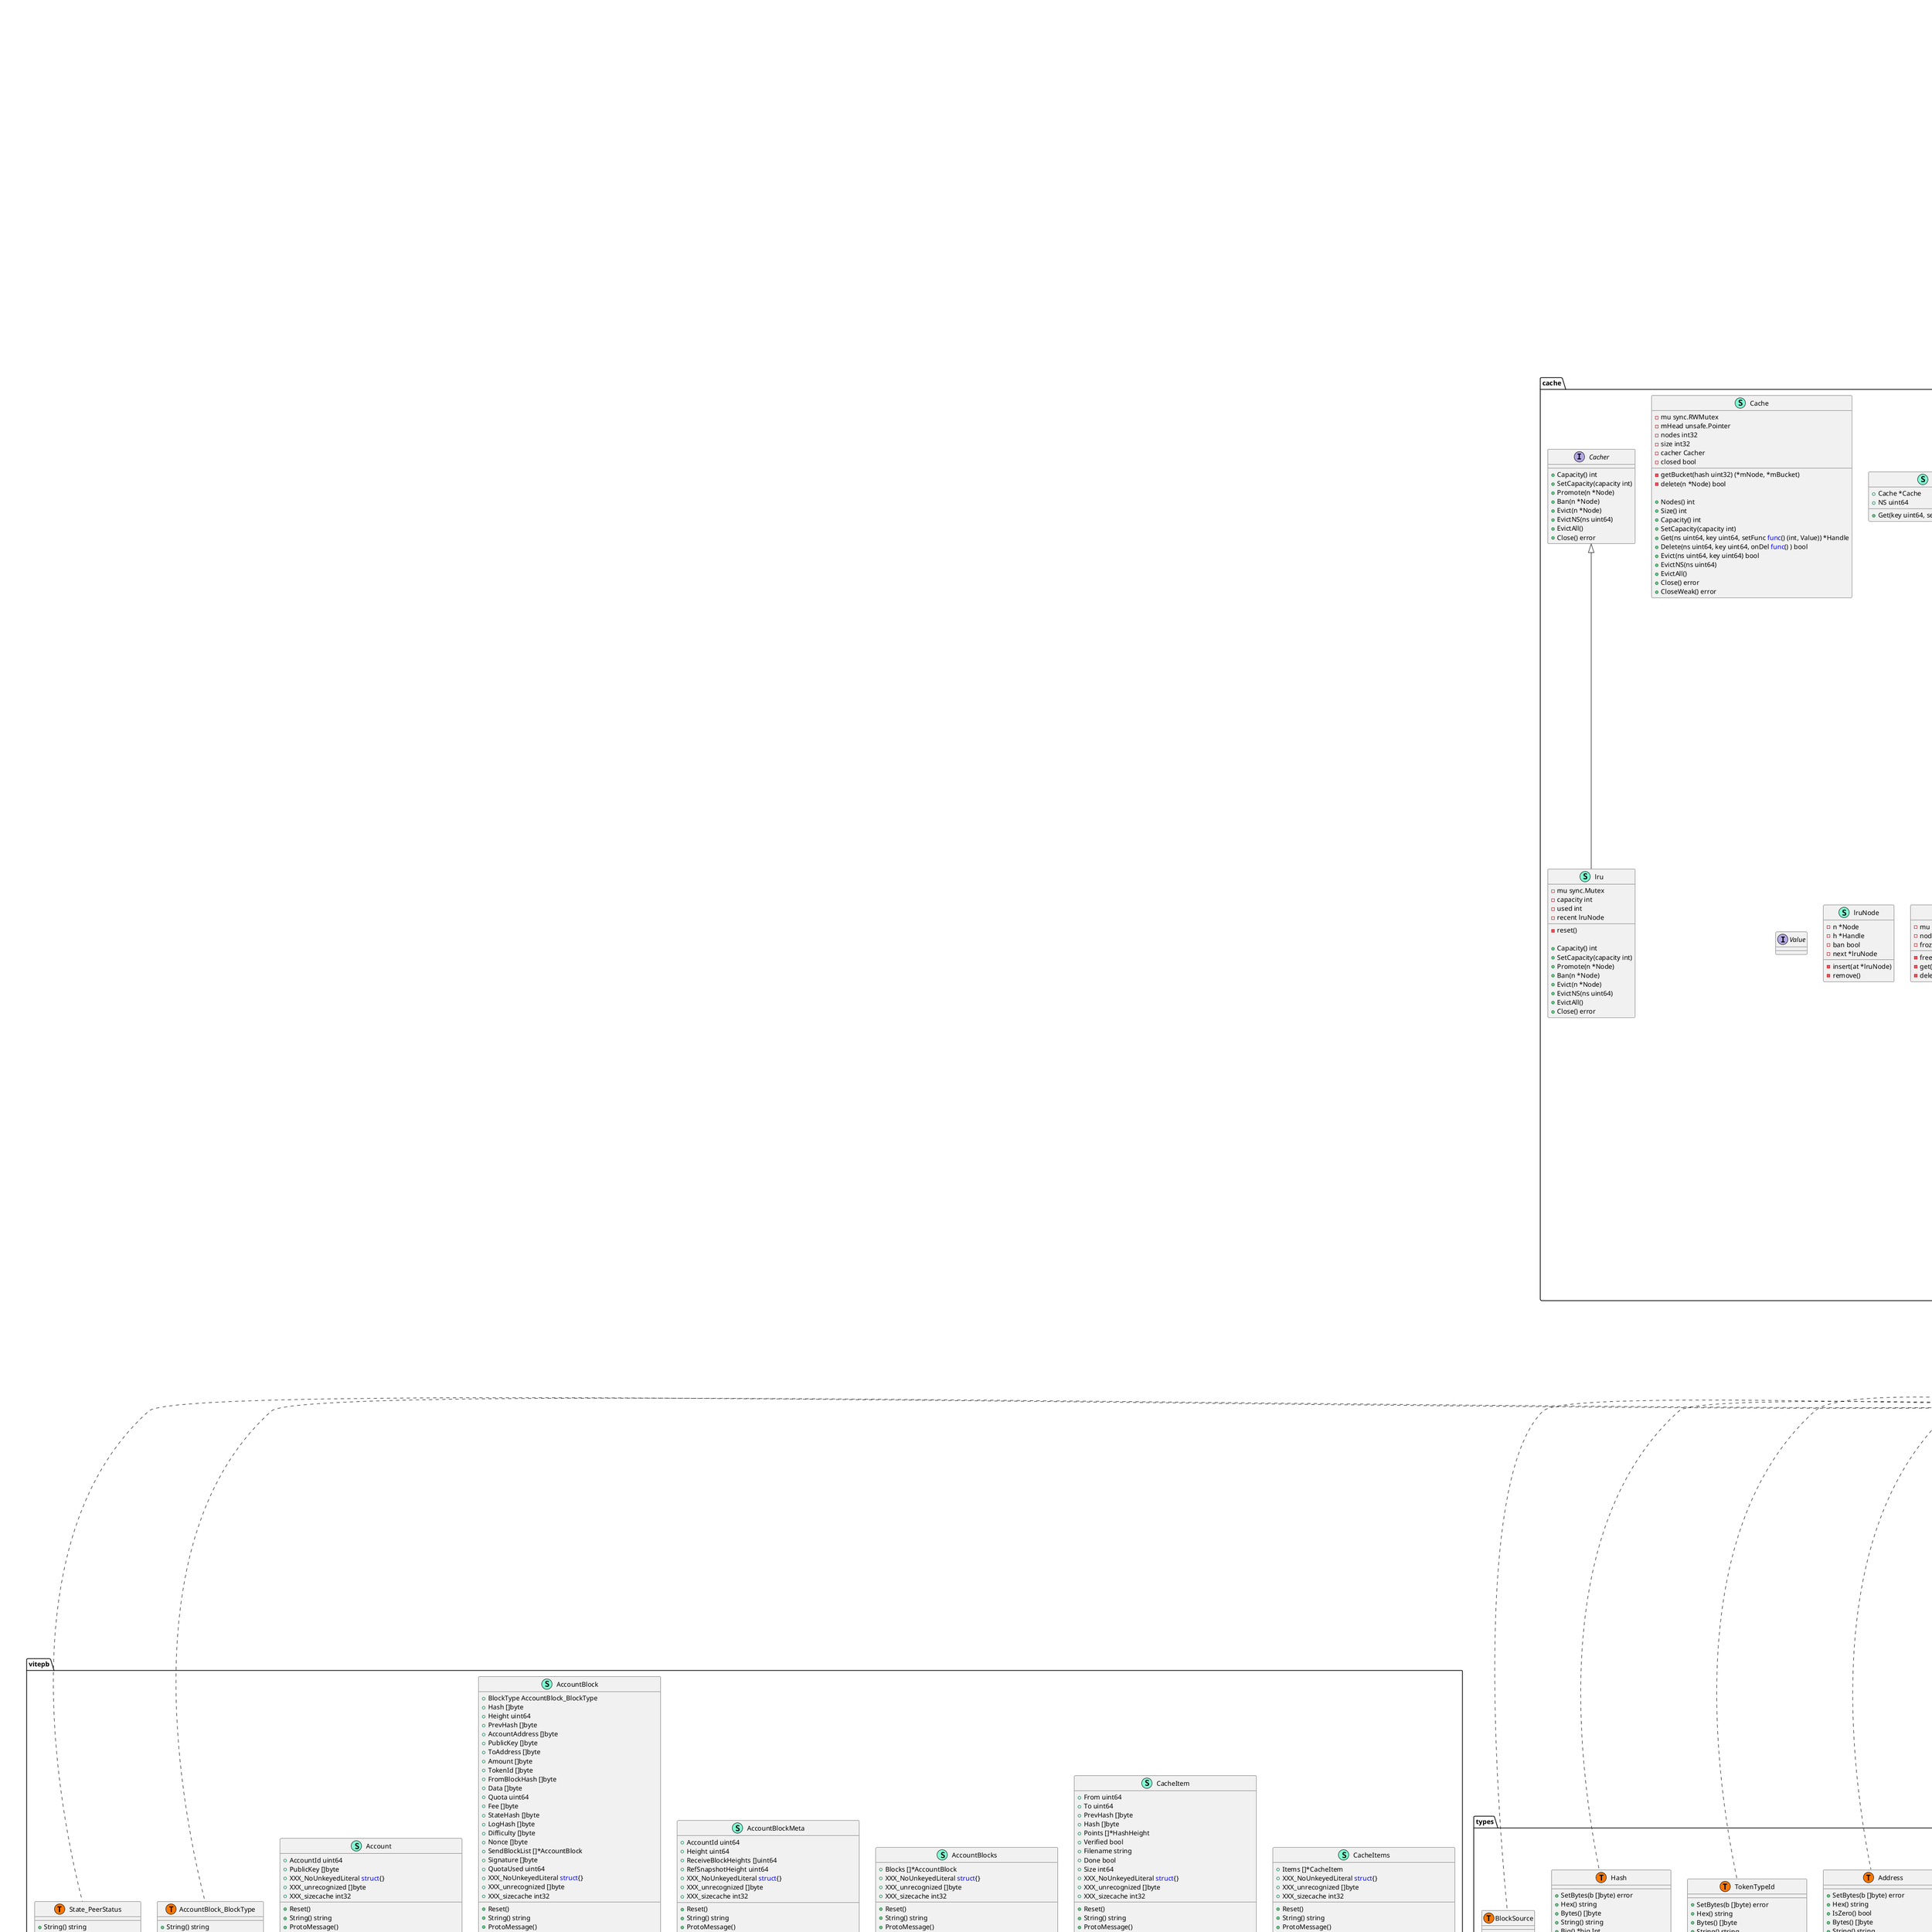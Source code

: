 @startuml
namespace bloom {
    class Buckets << (S,Aquamarine) >> {
        - data []byte
        - bucketSize uint8
        - max uint8
        - count uint
        - total uint

        - getBits(offset uint, length uint) uint32
        - setBits(offset uint32, length uint32, bits uint32) 

        + MaxBucketValue() uint8
        + FullRatio() float64
        + Set(bucket uint, value uint8) *Buckets
        + Get(bucket uint) uint32
        + Reset() *Buckets

    }
    class Filter << (S,Aquamarine) >> {
        - buckets []*Buckets
        - hash hash.Hash64
        - m uint
        - k uint
        - rw sync.RWMutex

        - testHashUnlocked(lower uint32, upper uint32) bool
        - addHashUnlocked(lower uint32, upper uint32) 

        + Test(data []byte) bool
        + Add(data []byte) 
        + TestAndAdd(data []byte) bool

    }
}


namespace cache {
    class Cache << (S,Aquamarine) >> {
        - mu sync.RWMutex
        - mHead unsafe.Pointer
        - nodes int32
        - size int32
        - cacher Cacher
        - closed bool

        - getBucket(hash uint32) (*mNode, *mBucket)
        - delete(n *Node) bool

        + Nodes() int
        + Size() int
        + Capacity() int
        + SetCapacity(capacity int) 
        + Get(ns uint64, key uint64, setFunc <font color=blue>func</font>() (int, Value)) *Handle
        + Delete(ns uint64, key uint64, onDel <font color=blue>func</font>() ) bool
        + Evict(ns uint64, key uint64) bool
        + EvictNS(ns uint64) 
        + EvictAll() 
        + Close() error
        + CloseWeak() error

    }
    interface Cacher  {
        + Capacity() int
        + SetCapacity(capacity int) 
        + Promote(n *Node) 
        + Ban(n *Node) 
        + Evict(n *Node) 
        + EvictNS(ns uint64) 
        + EvictAll() 
        + Close() error

    }
    class Handle << (S,Aquamarine) >> {
        - n unsafe.Pointer

        + Value() Value
        + Release() 

    }
    class NamespaceGetter << (S,Aquamarine) >> {
        + Cache *Cache
        + NS uint64

        + Get(key uint64, setFunc <font color=blue>func</font>() (int, Value)) *Handle

    }
    class Node << (S,Aquamarine) >> {
        - r *Cache
        - hash uint32
        - ns uint64
        - mu sync.Mutex
        - size int
        - value Value
        - ref int32
        - onDel []<font color=blue>func</font>() 

        + CacheData unsafe.Pointer

        - unref() 
        - unrefLocked() 

        + NS() uint64
        + Key() uint64
        + Size() int
        + Value() Value
        + Ref() int32
        + GetHandle() *Handle

    }
    interface Value  {
    }
    class lru << (S,Aquamarine) >> {
        - mu sync.Mutex
        - capacity int
        - used int
        - recent lruNode

        - reset() 

        + Capacity() int
        + SetCapacity(capacity int) 
        + Promote(n *Node) 
        + Ban(n *Node) 
        + Evict(n *Node) 
        + EvictNS(ns uint64) 
        + EvictAll() 
        + Close() error

    }
    class lruNode << (S,Aquamarine) >> {
        - n *Node
        - h *Handle
        - ban bool
        - next *lruNode

        - insert(at *lruNode) 
        - remove() 

    }
    class mBucket << (S,Aquamarine) >> {
        - mu sync.Mutex
        - node []*Node
        - frozen bool

        - freeze() []*Node
        - get(r *Cache, h *mNode, hash uint32, ns uint64, key uint64, noset bool) (bool, *Node)
        - delete(r *Cache, h *mNode, hash uint32, ns uint64, key uint64) bool

    }
    class mNode << (S,Aquamarine) >> {
        - buckets []unsafe.Pointer
        - mask uint32
        - pred unsafe.Pointer
        - resizeInProgess int32
        - overflow int32
        - growThreshold int32
        - shrinkThreshold int32

        - initBucket(i uint32) *mBucket
        - initBuckets() 

    }
}

"util.Releaser" <|-- "cache.Handle"
"cache.Cacher" <|-- "cache.lru"

namespace common {
    class CondTimer << (S,Aquamarine) >> {
        - cd *sync.Cond
        - notifyNum uint32
        - closed <font color=blue>chan</font> <font color=blue>struct</font>{}

        + Wait() 
        + Broadcast() 
        + Signal() 
        + Start(t time.Duration) 
        + Stop() 

    }
    interface Lifecycle  {
        + Init() 
        + Start() 
        + Stop() 
        + GetStatus() int32

    }
    class LifecycleStatus << (S,Aquamarine) >> {
        + Status int32

        + PreInit() bool
        + PostInit() bool
        + PreStart() bool
        + PostStart() bool
        + PreStop() bool
        + PostStop() bool
        + Stopped() bool
        + GetStatus() int32

    }
    class NonBlockLock << (S,Aquamarine) >> {
        - b int32

        + TryLock() bool
        + Lock() 
        + UnLock() bool

    }
    class TimeoutCond << (S,Aquamarine) >> {
        - notifyNum uint32
        - signal <font color=blue>chan</font> uint8

        + L sync.Locker

        + Wait() 
        + WaitTimeout(t time.Duration) error
        + Broadcast() 
        + Signal() 

    }
    class Version << (S,Aquamarine) >> {
        - version uint64

        + Inc() 
        + Val() uint64

    }
}


namespace comparer {
    interface BasicComparer  {
        + Compare(a []byte, b []byte) int

    }
    interface Comparer  {
        + Name() string
        + Separator(dst []byte, a []byte, b []byte) []byte
        + Successor(dst []byte, b []byte) []byte

    }
    class bytesComparer << (S,Aquamarine) >> {
        + Compare(a []byte, b []byte) int
        + Name() string
        + Separator(dst []byte, a []byte, b []byte) []byte
        + Successor(dst []byte, b []byte) []byte

    }
}
"comparer.BasicComparer" *-- "comparer.Comparer"

"comparer.BasicComparer" <|-- "comparer.bytesComparer"
"comparer.Comparer" <|-- "comparer.bytesComparer"

namespace config {
    class AssetContractInfo << (S,Aquamarine) >> {
        + TokenInfoMap <font color=blue>map</font>[string]*TokenInfo
        + LogList []*GenesisVmLog

    }
    class Chain << (S,Aquamarine) >> {
        + LedgerGcRetain uint64
        + GenesisFile string
        + LedgerGc bool
        + OpenPlugins bool
        + VmLogWhiteList []types.Address
        + VmLogAll bool

    }
    class Config << (S,Aquamarine) >> {
        + DataDir string
        + LogLevel string

        + RunLogDir() string

    }
    class ConsensusGroupInfo << (S,Aquamarine) >> {
        + NodeCount uint8
        + Interval int64
        + PerCount int64
        + RandCount uint8
        + RandRank uint8
        + Repeat uint16
        + CheckLevel uint8
        + CountingTokenId types.TokenTypeId
        + RegisterConditionId uint8
        + RegisterConditionParam RegisterConditionParam
        + VoteConditionId uint8
        + VoteConditionParam VoteConditionParam
        + Owner types.Address
        + StakeAmount *big.Int
        + ExpirationHeight uint64

    }
    class DexFundContractInfo << (S,Aquamarine) >> {
        + Owner *types.Address

    }
    class ForkPoint << (S,Aquamarine) >> {
        + Height uint64
        + Version uint32

    }
    class Genesis << (S,Aquamarine) >> {
        + GenesisAccountAddress *types.Address
        + UpgradeCfg *Upgrade
        + GovernanceInfo *GovernanceContractInfo
        + AssetInfo *AssetContractInfo
        + QuotaInfo *QuotaContractInfo
        + AccountBalanceMap <font color=blue>map</font>[string]<font color=blue>map</font>[string]*big.Int
        + DexFundInfo *DexFundContractInfo

        + UnmarshalJSON(data []byte) error

    }
    class GenesisVmLog << (S,Aquamarine) >> {
        + Data string
        + Topics []types.Hash

    }
    class GovernanceContractInfo << (S,Aquamarine) >> {
        + ConsensusGroupInfoMap <font color=blue>map</font>[string]*ConsensusGroupInfo
        + RegistrationInfoMap <font color=blue>map</font>[string]<font color=blue>map</font>[string]*RegistrationInfo
        + HisNameMap <font color=blue>map</font>[string]<font color=blue>map</font>[string]string
        + VoteStatusMap <font color=blue>map</font>[string]<font color=blue>map</font>[string]string

    }
    class Net << (S,Aquamarine) >> {
        + Single bool
        + Name string
        + NetID int
        + ListenInterface string
        + Port int
        + FilePort int
        + PublicAddress string
        + FilePublicAddress string
        + DataDir string
        + PeerKey string
        + Discover bool
        + BootNodes []string
        + BootSeeds []string
        + StaticNodes []string
        + MaxPeers int
        + MaxInboundRatio int
        + MinPeers int
        + MaxPendingPeers int
        + ForwardStrategy string
        + AccessControl string
        + AccessAllowKeys []string
        + AccessDenyKeys []string
        + BlackBlockHashList []string
        + WhiteBlockList []string
        + MineKey ed25519.PrivateKey

        + Init() (ed25519.PrivateKey, error)

    }
    class NodeReward << (S,Aquamarine) >> {
        + RewardAddr string
        + Name string
        + SecretPub *string

    }
    class Producer << (S,Aquamarine) >> {
        - coinbase types.Address
        - index uint32

        + Producer bool
        + Coinbase string
        + EntropyStorePath string
        + ExternalMiner bool

        + IsMine() bool
        + GetCoinbase() types.Address
        + GetIndex() uint32
        + Parse() error

    }
    class QuotaContractInfo << (S,Aquamarine) >> {
        + StakeInfoMap <font color=blue>map</font>[string][]*StakeInfo
        + StakeBeneficialMap <font color=blue>map</font>[string]*big.Int

    }
    class RegisterConditionParam << (S,Aquamarine) >> {
        + StakeAmount *big.Int
        + StakeToken types.TokenTypeId
        + StakeHeight uint64

    }
    class RegistrationInfo << (S,Aquamarine) >> {
        + BlockProducingAddress *types.Address
        + StakeAddress *types.Address
        + Amount *big.Int
        + ExpirationHeight uint64
        + RewardTime int64
        + RevokeTime int64
        + HistoryAddressList []types.Address

    }
    class StakeInfo << (S,Aquamarine) >> {
        + Amount *big.Int
        + ExpirationHeight uint64
        + Beneficiary *types.Address

    }
    class Subscribe << (S,Aquamarine) >> {
        + IsSubscribe bool

    }
    class TokenInfo << (S,Aquamarine) >> {
        + TokenName string
        + TokenSymbol string
        + TotalSupply *big.Int
        + Decimals uint8
        + Owner types.Address
        + MaxSupply *big.Int
        + IsOwnerBurnOnly bool
        + IsReIssuable bool

    }
    class Upgrade << (S,Aquamarine) >> {
        + Level string
        + Points <font color=blue>map</font>[string]*upgrade.UpgradePoint

        + MakeUpgradeBox() upgrade.UpgradeBox

    }
    class Vm << (S,Aquamarine) >> {
        + IsVmTest bool
        + IsUseVmTestParam bool
        + IsUseQuotaTestParam bool
        + IsVmDebug bool

    }
    class VoteConditionParam << (S,Aquamarine) >> {
    }
    class Wallet << (S,Aquamarine) >> {
        + DataDir string
        + MaxSearchIndex uint32

    }
}
"config.Chain" *-- "config.Config"
"config.Genesis" *-- "config.Config"
"config.Net" *-- "config.Config"
"config.NodeReward" *-- "config.Config"
"config.Producer" *-- "config.Config"
"config.Subscribe" *-- "config.Config"
"config.Vm" *-- "config.Config"


namespace db {
    class MemDB << (S,Aquamarine) >> {
        - storage *memdb.DB
        - seq uint64
        - copyMu sync.RWMutex

        + GetDb() *memdb.DB
        + GetSeq() uint64
        + Put(key []byte, value []byte) 
        + Delete(key []byte) 
        + Len() int
        + Size() int

    }
    class MergedIterator << (S,Aquamarine) >> {
        - cmp comparer.BasicComparer
        - isDelete <font color=blue>func</font>([]byte) bool
        - iters []interfaces.StorageIterator
        - iterStatus []byte
        - index int
        - keys [][]byte
        - prevKey []byte
        - err error
        - directionToNext bool

        - reset() 
        - step(toNext bool) bool

        + Last() bool
        + Prev() bool
        + Next() bool
        + Seek(seeKey []byte) bool
        + Key() []byte
        + Value() []byte
        + Error() error
        + Release() 

    }
}

"leveldb.BatchReplay" <|-- "db.MemDB"
"iterator.Iterator" <|-- "db.MergedIterator"
"util.Releaser" <|-- "db.MergedIterator"

namespace errors {
    class ErrCorrupted << (S,Aquamarine) >> {
        + Fd storage.FileDesc
        + Err error

        + Error() string

    }
    class ErrMissingFiles << (S,Aquamarine) >> {
        + Fds []storage.FileDesc

        + Error() string

    }
}


namespace filter {
    interface Buffer  {
        + Alloc(n int) []byte
        + Write(p []byte) (int, error)
        + WriteByte(c byte) error

    }
    interface Filter  {
        + Name() string
        + NewGenerator() FilterGenerator
        + Contains(filter []byte, key []byte) bool

    }
    interface FilterGenerator  {
        + Add(key []byte) 
        + Generate(b Buffer) 

    }
    class bloomFilter << (S,Aquamarine) >> {
        + Name() string
        + Contains(filter []byte, key []byte) bool
        + NewGenerator() FilterGenerator

    }
    class bloomFilterGenerator << (S,Aquamarine) >> {
        - n int
        - k uint8
        - keyHashes []uint32

        + Add(key []byte) 
        + Generate(b Buffer) 

    }
    class filter.bloomFilter << (T, #FF7700) >>  {
    }
}

"filter.Filter" <|-- "filter.bloomFilter"
"filter.FilterGenerator" <|-- "filter.bloomFilterGenerator"

namespace helper {
    interface Source64  {
        + Seed(seed int64) 
        + Uint64() uint64

    }
    class rngSource << (S,Aquamarine) >> {
        - tap int
        - feed int
        - vec []int64

        + Seed(seed int64) 
        + Uint64() uint64

    }
}

"helper.Source64" <|-- "helper.rngSource"

namespace hexutil {
    class Big << (S,Aquamarine) >> {
        + MarshalText() ([]byte, error)
        + UnmarshalJSON(input []byte) error
        + UnmarshalText(input []byte) error
        + ToInt() *big.Int
        + String() string

    }
    class Bytes << (S,Aquamarine) >> {
        + MarshalText() ([]byte, error)
        + UnmarshalJSON(input []byte) error
        + UnmarshalText(input []byte) error
        + String() string

    }
    class Uint << (S,Aquamarine) >> {
        + MarshalText() ([]byte, error)
        + UnmarshalJSON(input []byte) error
        + UnmarshalText(input []byte) error
        + String() string

    }
    class Uint64 << (S,Aquamarine) >> {
        + MarshalText() ([]byte, error)
        + UnmarshalJSON(input []byte) error
        + UnmarshalText(input []byte) error
        + String() string

    }
    class decError << (S,Aquamarine) >> {
        - msg string

        + Error() string

    }
    class hexutil.Big << (T, #FF7700) >>  {
    }
    class hexutil.Bytes << (T, #FF7700) >>  {
    }
    class hexutil.Uint << (T, #FF7700) >>  {
    }
    class hexutil.Uint64 << (T, #FF7700) >>  {
    }
    class "big.Int" as bigInt {
        'This class was created so that we can correctly have an alias pointing to this name. Since it contains dots that can break namespaces
    }
}


namespace iterator {
    interface Array  {
        + Index(i int) []byte

    }
    interface ArrayIndexer  {
        + Get(i int) Iterator

    }
    interface BasicArray  {
        + Len() int
        + Search(key []byte) int

    }
    interface CommonIterator  {
        + Valid() bool
        + Error() error

    }
    interface ErrorCallbackSetter  {
        + SetErrorCallback(f <font color=blue>func</font>(error) ) 

    }
    interface Iterator  {
        + Key() []byte
        + Value() []byte

    }
    interface IteratorIndexer  {
        + Get() Iterator

    }
    interface IteratorSeeker  {
        + First() bool
        + Last() bool
        + Seek(key []byte) bool
        + Next() bool
        + Prev() bool

    }
    class arrayIterator << (S,Aquamarine) >> {
        - array Array
        - pos int
        - key []byte

        - updateKV() 

        + Key() []byte
        + Value() []byte

    }
    class arrayIteratorIndexer << (S,Aquamarine) >> {
        - array ArrayIndexer

        + Get() Iterator

    }
    class basicArrayIterator << (S,Aquamarine) >> {
        - array BasicArray
        - pos int
        - err error

        + Valid() bool
        + First() bool
        + Last() bool
        + Seek(key []byte) bool
        + Next() bool
        + Prev() bool
        + Error() error

    }
    class emptyIterator << (S,Aquamarine) >> {
        - err error

        - rErr() 

        + Valid() bool
        + First() bool
        + Last() bool
        + Seek(key []byte) bool
        + Next() bool
        + Prev() bool
        + Key() []byte
        + Value() []byte
        + Error() error

    }
    class indexedIterator << (S,Aquamarine) >> {
        - index IteratorIndexer
        - strict bool
        - data Iterator
        - err error
        - errf <font color=blue>func</font>(error) 
        - closed bool

        - setData() 
        - clearData() 
        - indexErr() 
        - dataErr() bool

        + Valid() bool
        + First() bool
        + Last() bool
        + Seek(key []byte) bool
        + Next() bool
        + Prev() bool
        + Key() []byte
        + Value() []byte
        + Release() 
        + Error() error
        + SetErrorCallback(f <font color=blue>func</font>(error) ) 

    }
    class iterator.dir << (T, #FF7700) >>  {
    }
    class mergedIterator << (S,Aquamarine) >> {
        - cmp comparer.Comparer
        - iters []Iterator
        - strict bool
        - keys [][]byte
        - index int
        - dir dir
        - err error
        - errf <font color=blue>func</font>(error) 
        - releaser util.Releaser

        - iterErr(iter Iterator) bool
        - next() bool
        - prev() bool

        + Valid() bool
        + First() bool
        + Last() bool
        + Seek(key []byte) bool
        + Next() bool
        + Prev() bool
        + Key() []byte
        + Value() []byte
        + Release() 
        + SetReleaser(releaser util.Releaser) 
        + Error() error
        + SetErrorCallback(f <font color=blue>func</font>(error) ) 

    }
}
"iterator.BasicArray" *-- "iterator.Array"
"iterator.BasicArray" *-- "iterator.ArrayIndexer"
"iterator.IteratorSeeker" *-- "iterator.CommonIterator"
"iterator.CommonIterator" *-- "iterator.Iterator"
"iterator.CommonIterator" *-- "iterator.IteratorIndexer"
"iterator.basicArrayIterator" *-- "iterator.arrayIterator"
"iterator.basicArrayIterator" *-- "iterator.arrayIteratorIndexer"
"util.BasicReleaser" *-- "iterator.basicArrayIterator"
"util.BasicReleaser" *-- "iterator.emptyIterator"
"util.BasicReleaser" *-- "iterator.indexedIterator"

"iterator.Iterator" <|-- "iterator.arrayIterator"
"iterator.IteratorIndexer" <|-- "iterator.arrayIteratorIndexer"
"iterator.CommonIterator" <|-- "iterator.basicArrayIterator"
"iterator.IteratorSeeker" <|-- "iterator.basicArrayIterator"
"iterator.CommonIterator" <|-- "iterator.emptyIterator"
"iterator.Iterator" <|-- "iterator.emptyIterator"
"iterator.IteratorSeeker" <|-- "iterator.emptyIterator"
"iterator.CommonIterator" <|-- "iterator.indexedIterator"
"iterator.ErrorCallbackSetter" <|-- "iterator.indexedIterator"
"iterator.Iterator" <|-- "iterator.indexedIterator"
"iterator.IteratorSeeker" <|-- "iterator.indexedIterator"
"util.Releaser" <|-- "iterator.indexedIterator"
"iterator.CommonIterator" <|-- "iterator.mergedIterator"
"iterator.ErrorCallbackSetter" <|-- "iterator.mergedIterator"
"iterator.Iterator" <|-- "iterator.mergedIterator"
"iterator.IteratorSeeker" <|-- "iterator.mergedIterator"
"util.ReleaseSetter" <|-- "iterator.mergedIterator"
"util.Releaser" <|-- "iterator.mergedIterator"

namespace journal {
    interface Dropper  {
        + Drop(err error) 

    }
    class ErrCorrupted << (S,Aquamarine) >> {
        + Size int
        + Reason string

        + Error() string

    }
    class Reader << (S,Aquamarine) >> {
        - r io.Reader
        - dropper Dropper
        - strict bool
        - checksum bool
        - seq int
        - i int
        - n int
        - last bool
        - err error
        - buf []byte

        - corrupt(n int, reason string, skip bool) error
        - nextChunk(first bool) error

        + Next() (io.Reader, error)
        + Reset(reader io.Reader, dropper Dropper, strict bool, checksum bool) error

    }
    class Writer << (S,Aquamarine) >> {
        - w io.Writer
        - seq int
        - f flusher
        - i int
        - written int
        - first bool
        - pending bool
        - err error
        - buf []byte

        - fillHeader(last bool) 
        - writeBlock() 
        - writePending() 

        + Close() error
        + Flush() error
        + Reset(writer io.Writer) error
        + Next() (io.Writer, error)

    }
    interface flusher  {
        + Flush() error

    }
    class singleReader << (S,Aquamarine) >> {
        - r *Reader
        - seq int
        - err error

        + Read(p []byte) (int, error)
        + ReadByte() (byte, error)

    }
    class singleWriter << (S,Aquamarine) >> {
        - w *Writer
        - seq int

        + Write(p []byte) (int, error)

    }
}

"journal.flusher" <|-- "journal.Writer"

namespace leveldb {
    class Batch << (S,Aquamarine) >> {
        - data []byte
        - index []batchIndex
        - internalLen int

        - grow(n int) 
        - appendRec(kt keyType, key []byte, value []byte) 
        - replayInternal(fn <font color=blue>func</font>(int, keyType, []byte, []byte) error) error
        - append(p *Batch) 
        - decode(data []byte, expectedLen int) error
        - putMem(seq uint64, mdb *memdb.DB) error
        - revertMem(seq uint64, mdb *memdb.DB) error

        + Put(key []byte, value []byte) 
        + Delete(key []byte) 
        + Dump() []byte
        + Load(data []byte) error
        + Replay(r BatchReplay) error
        + Len() int
        + Size() int
        + Reset() 
        + Append(p *Batch) 

    }
    interface BatchReplay  {
        + Put(key []byte, value []byte) 
        + Delete(key []byte) 

    }
    class DB << (S,Aquamarine) >> {
        - seq uint64
        - cWriteDelay int64
        - cWriteDelayN int32
        - inWritePaused int32
        - aliveSnaps int32
        - s *session
        - memMu sync.RWMutex
        - memPool <font color=blue>chan</font> *memdb.DB
        - mem *memDB
        - journal *journal.Writer
        - journalWriter storage.Writer
        - journalFd storage.FileDesc
        - frozenJournalFd storage.FileDesc
        - frozenSeq uint64
        - snapsMu sync.Mutex
        - snapsList *list.List
        - batchPool sync.Pool
        - writeMergeC <font color=blue>chan</font> writeMerge
        - writeMergedC <font color=blue>chan</font> bool
        - writeLockC <font color=blue>chan</font> <font color=blue>struct</font>{}
        - writeAckC <font color=blue>chan</font> error
        - writeDelay time.Duration
        - writeDelayN int
        - tr *Transaction
        - compCommitLk sync.Mutex
        - tcompCmdC <font color=blue>chan</font> cCmd
        - tcompPauseC <font color=blue>chan</font> <font color=blue>chan</font> <font color=blue>struct</font>{}
        - mcompCmdC <font color=blue>chan</font> cCmd
        - compErrC <font color=blue>chan</font> error
        - compPerErrC <font color=blue>chan</font> error
        - compErrSetC <font color=blue>chan</font> error
        - compWriteLocking bool
        - compStats cStats
        - memdbMaxLevel int
        - closeW sync.WaitGroup
        - closeC <font color=blue>chan</font> <font color=blue>struct</font>{}
        - closed uint32
        - closer io.Closer

        - recoverJournal() error
        - recoverJournalRO() error
        - get(auxm *memdb.DB, auxt tFiles, key []byte, seq uint64, ro *opt.ReadOptions) ([]byte, error)
        - has(auxm *memdb.DB, auxt tFiles, key []byte, seq uint64, ro *opt.ReadOptions) (bool, error)
        - compactionError() 
        - compactionTransact(name string, t compactionTransactInterface) 
        - compactionTransactFunc(name string, run <font color=blue>func</font>(*compactionTransactCounter) error, revert <font color=blue>func</font>() error) 
        - compactionExitTransact() 
        - compactionCommit(name string, rec *sessionRecord) 
        - memCompaction() 
        - tableCompaction(c *compaction, noTrivial bool) 
        - tableRangeCompaction(level int, umin []byte, umax []byte) error
        - tableAutoCompaction() 
        - tableNeedCompaction() bool
        - pauseCompaction(ch <font color=blue>chan</font> <font color=blue>struct</font>{}) 
        - compTrigger(compC <font color=blue>chan</font> cCmd) 
        - compTriggerWait(compC <font color=blue>chan</font> cCmd) error
        - compTriggerRange(compC <font color=blue>chan</font> cCmd, level int, min []byte, max []byte) error
        - mCompaction() 
        - tCompaction() 
        - newRawIterator(auxm *memDB, auxt tFiles, slice *util.Range, ro *opt.ReadOptions) iterator.Iterator
        - newIterator(auxm *memDB, auxt tFiles, seq uint64, slice *util.Range, ro *opt.ReadOptions) *dbIter
        - newRawIterator2(auxm *memdb.DB, auxt tFiles, slice *util.Range, ro *opt.ReadOptions) iterator.Iterator
        - newIterator2(auxm *memdb.DB, auxt tFiles, seq uint64, slice *util.Range, ro *opt.ReadOptions) *dbIter
        - iterSamplingRate() int
        - acquireSnapshot() *snapshotElement
        - releaseSnapshot(se *snapshotElement) 
        - minSeq() uint64
        - newSnapshot() *Snapshot
        - addSeq(delta uint64) 
        - sampleSeek(ikey internalKey) 
        - mpoolPut(mem *memdb.DB) 
        - mpoolGet(n int) *memDB
        - mpoolDrain() 
        - newMem(n int) (*memDB, error)
        - getMems() *memDB
        - getEffectiveMem() *memDB
        - hasFrozenMem() bool
        - getFrozenMem() *memDB
        - dropFrozenMem() 
        - clearMems() 
        - setClosed() bool
        - isClosed() bool
        - ok() error
        - waitCompaction() error
        - log(v ...<font color=blue>interface</font>{}) 
        - logf(format string, v ...<font color=blue>interface</font>{}) 
        - checkAndCleanFiles() error
        - writeJournal(batches []*Batch, seq uint64, sync bool) error
        - rotateMem(n int, wait bool) (*memDB, error)
        - flush(n int) (*memDB, int, error)
        - unlockWrite(overflow bool, merged int, err error) 
        - writeLocked(batch *Batch, ourBatch *Batch, merge bool, sync bool) error
        - putRec(kt keyType, key []byte, value []byte, wo *opt.WriteOptions) error

        + Get(key []byte, ro *opt.ReadOptions) ([]byte, error)
        + Get2(key []byte, ro *opt.ReadOptions, auxm *memdb.DB, seq uint64) ([]byte, error)
        + Has(key []byte, ro *opt.ReadOptions) (bool, error)
        + NewIterator(slice *util.Range, ro *opt.ReadOptions) iterator.Iterator
        + NewIterator2(slice *util.Range, ro *opt.ReadOptions, auxm *memdb.DB, seq uint64) iterator.Iterator
        + GetSnapshot() (*Snapshot, error)
        + GetProperty(name string) (string, error)
        + Stats(s *DBStats) error
        + SizeOf(ranges []util.Range) (Sizes, error)
        + Close() error
        + GetSeq() uint64
        + SetSeq(seq uint64) 
        + OpenTransaction() (*Transaction, error)
        + Write(batch *Batch, wo *opt.WriteOptions) error
        + Put(key []byte, value []byte, wo *opt.WriteOptions) error
        + Delete(key []byte, wo *opt.WriteOptions) error
        + CompactRange(r util.Range) error
        + SetReadOnly() error

    }
    class DBStats << (S,Aquamarine) >> {
        + WriteDelayCount int32
        + WriteDelayDuration time.Duration
        + WritePaused bool
        + AliveSnapshots int32
        + AliveIterators int32
        + IOWrite uint64
        + IORead uint64
        + BlockCacheSize int
        + OpenedTablesCount int
        + LevelSizes []int64
        + LevelTablesCounts []int
        + LevelRead []int64
        + LevelWrite []int64
        + LevelDurations []time.Duration

    }
    class ErrBatchCorrupted << (S,Aquamarine) >> {
        + Reason string

        + Error() string

    }
    class ErrInternalKeyCorrupted << (S,Aquamarine) >> {
        + Ikey []byte
        + Reason string

        + Error() string

    }
    class ErrManifestCorrupted << (S,Aquamarine) >> {
        + Field string
        + Reason string

        + Error() string

    }
    class IComparer << (S,Aquamarine) >> {
        - ucmp comparer.Comparer

        - uName() string
        - uCompare(a []byte, b []byte) int
        - uSeparator(dst []byte, a []byte, b []byte) []byte
        - uSuccessor(dst []byte, b []byte) []byte

        + Name() string
        + Compare(a []byte, b []byte) int
        + Separator(dst []byte, a []byte, b []byte) []byte
        + Successor(dst []byte, b []byte) []byte

    }
    interface Reader  {
        + Get(key []byte, ro *opt.ReadOptions) ([]byte, error)
        + NewIterator(slice *util.Range, ro *opt.ReadOptions) iterator.Iterator

    }
    class Sizes << (S,Aquamarine) >> {
        + Sum() int64

    }
    class Snapshot << (S,Aquamarine) >> {
        - db *DB
        - elem *snapshotElement
        - mu sync.RWMutex
        - released bool

        + String() string
        + Get(key []byte, ro *opt.ReadOptions) ([]byte, error)
        + Has(key []byte, ro *opt.ReadOptions) (bool, error)
        + NewIterator(slice *util.Range, ro *opt.ReadOptions) iterator.Iterator
        + Release() 

    }
    class Transaction << (S,Aquamarine) >> {
        - db *DB
        - lk sync.RWMutex
        - seq uint64
        - mem *memDB
        - tables tFiles
        - ikScratch []byte
        - rec sessionRecord
        - stats cStatStaging
        - closed bool

        - flush() error
        - put(kt keyType, key []byte, value []byte) error
        - setDone() 
        - discard() 

        + Get(key []byte, ro *opt.ReadOptions) ([]byte, error)
        + Has(key []byte, ro *opt.ReadOptions) (bool, error)
        + NewIterator(slice *util.Range, ro *opt.ReadOptions) iterator.Iterator
        + Put(key []byte, value []byte, wo *opt.WriteOptions) error
        + Delete(key []byte, wo *opt.WriteOptions) error
        + Write(b *Batch, wo *opt.WriteOptions) error
        + Commit() error
        + Discard() 

    }
    class atRecord << (S,Aquamarine) >> {
        - level int
        - num int64
        - size int64
        - imin internalKey
        - imax internalKey

    }
    class batchIndex << (S,Aquamarine) >> {
        - keyType keyType
        - keyPos int
        - valuePos int

        - k(data []byte) []byte
        - v(data []byte) []byte
        - kv(data []byte) []byte

    }
    interface byteReader  {
    }
    class cAuto << (S,Aquamarine) >> {
        - ackC <font color=blue>chan</font> error

        - ack(err error) 

    }
    interface cCmd  {
        - ack(err error) 

    }
    class cRange << (S,Aquamarine) >> {
        - level int
        - min []byte
        - ackC <font color=blue>chan</font> error

        - ack(err error) 

    }
    class cStat << (S,Aquamarine) >> {
        - duration time.Duration
        - read int64
        - write int64

        - add(n *cStatStaging) 
        - get() (time.Duration, int64)

    }
    class cStatStaging << (S,Aquamarine) >> {
        - start time.Time
        - duration time.Duration
        - on bool
        - read int64
        - write int64

        - startTimer() 
        - stopTimer() 

    }
    class cStats << (S,Aquamarine) >> {
        - lk sync.Mutex
        - stats []cStat

        - addStat(level int, n *cStatStaging) 
        - getStat(level int) (time.Duration, int64)

    }
    class cachedOptions << (S,Aquamarine) >> {
        - compactionExpandLimit []int
        - compactionGPOverlaps []int
        - compactionSourceLimit []int
        - compactionTableSize []int
        - compactionTotalSize []int64

        - cache() 

        + GetCompactionExpandLimit(level int) int
        + GetCompactionGPOverlaps(level int) int
        + GetCompactionSourceLimit(level int) int
        + GetCompactionTableSize(level int) int
        + GetCompactionTotalSize(level int) int64

    }
    class compaction << (S,Aquamarine) >> {
        - s *session
        - v *version
        - sourceLevel int
        - levels []tFiles
        - maxGPOverlaps int64
        - gp tFiles
        - gpi int
        - seenKey bool
        - gpOverlappedBytes int64
        - imin internalKey
        - tPtrs []int
        - released bool
        - snapGPI int
        - snapSeenKey bool
        - snapGPOverlappedBytes int64
        - snapTPtrs []int

        - save() 
        - restore() 
        - release() 
        - expand() 
        - trivial() bool
        - baseLevelForKey(ukey []byte) bool
        - shouldStopBefore(ikey internalKey) bool
        - newIterator() iterator.Iterator

    }
    class compactionTransactCounter << (S,Aquamarine) >> {
        - incr() 

    }
    class compactionTransactFunc << (S,Aquamarine) >> {
        - runFunc <font color=blue>func</font>(*compactionTransactCounter) error
        - revertFunc <font color=blue>func</font>() error

        - run(cnt *compactionTransactCounter) error
        - revert() error

    }
    interface compactionTransactInterface  {
        - run(cnt *compactionTransactCounter) error
        - revert() error

    }
    class cpRecord << (S,Aquamarine) >> {
        - level int
        - ikey internalKey

    }
    class dbIter << (S,Aquamarine) >> {
        - db *DB
        - icmp *IComparer
        - iter iterator.Iterator
        - seq uint64
        - strict bool
        - smaplingGap int
        - dir dir
        - key []byte
        - value []byte
        - err error
        - releaser util.Releaser

        - sampleSeek() 
        - setErr(err error) 
        - iterErr() 
        - next() bool
        - prev() bool

        + Valid() bool
        + First() bool
        + Last() bool
        + Seek(key []byte) bool
        + Next() bool
        + Prev() bool
        + Key() []byte
        + Value() []byte
        + Release() 
        + SetReleaser(releaser util.Releaser) 
        + Error() error

    }
    class dropper << (S,Aquamarine) >> {
        - s *session
        - fd storage.FileDesc

        + Drop(err error) 

    }
    class dtRecord << (S,Aquamarine) >> {
        - level int
        - num int64

    }
    class fdSorter << (S,Aquamarine) >> {
        + Len() int
        + Less(i int, j int) bool
        + Swap(i int, j int) 

    }
    class iFilter << (S,Aquamarine) >> {
        + Contains(filter []byte, key []byte) bool
        + NewGenerator() filter.FilterGenerator

    }
    class iFilterGenerator << (S,Aquamarine) >> {
        + Add(key []byte) 

    }
    class iStorage << (S,Aquamarine) >> {
        - read uint64
        - write uint64

        - reads() uint64
        - writes() uint64

        + Open(fd storage.FileDesc) (storage.Reader, error)
        + Create(fd storage.FileDesc) (storage.Writer, error)

    }
    class iStorageReader << (S,Aquamarine) >> {
        - c *iStorage

        + Read(p []byte) (int, error)
        + ReadAt(p []byte, off int64) (int, error)

    }
    class iStorageWriter << (S,Aquamarine) >> {
        - c *iStorage

        + Write(p []byte) (int, error)

    }
    class internalKey << (S,Aquamarine) >> {
        - assert() 
        - ukey() []byte
        - num() uint64
        - parseNum() (uint64, keyType)

        + String() string

    }
    class keyType << (S,Aquamarine) >> {
        + String() string

    }
    class leveldb.Sizes << (T, #FF7700) >>  {
    }
    class leveldb.compactionTransactCounter << (T, #FF7700) >>  {
    }
    class leveldb.dir << (T, #FF7700) >>  {
    }
    class leveldb.fdSorter << (T, #FF7700) >>  {
    }
    class leveldb.internalKey << (T, #FF7700) >>  {
    }
    class leveldb.keyType << (T, #FF7700) >>  {
    }
    class leveldb.tFiles << (T, #FF7700) >>  {
    }
    class memDB << (S,Aquamarine) >> {
        - db *DB
        - ref int32

        - getref() int32
        - incref() 
        - decref() 

    }
    class memdbReleaser << (S,Aquamarine) >> {
        - once sync.Once
        - m *memDB

        + Release() 

    }
    class session << (S,Aquamarine) >> {
        - stNextFileNum int64
        - stJournalNum int64
        - stPrevJournalNum int64
        - stTempFileNum int64
        - stSeqNum uint64
        - stor *iStorage
        - storLock storage.Locker
        - o *cachedOptions
        - icmp *IComparer
        - tops *tOps
        - fileRef <font color=blue>map</font>[int64]int
        - manifest *journal.Writer
        - manifestWriter storage.Writer
        - manifestFd storage.FileDesc
        - stCompPtrs []internalKey
        - stVersion *version
        - vmu sync.Mutex

        - setOptions(o *opt.Options) 
        - close() 
        - release() 
        - create() error
        - recover() error
        - commit(r *sessionRecord) error
        - pickMemdbLevel(umin []byte, umax []byte, maxLevel int) int
        - flushMemdb(rec *sessionRecord, mdb *memdb.DB, maxLevel int) (int, error)
        - pickCompaction() *compaction
        - getCompactionRange(sourceLevel int, umin []byte, umax []byte, noLimit bool) *compaction
        - log(v ...<font color=blue>interface</font>{}) 
        - logf(format string, v ...<font color=blue>interface</font>{}) 
        - newTemp() storage.FileDesc
        - addFileRef(fd storage.FileDesc, ref int) int
        - version() *version
        - tLen(level int) int
        - setVersion(v *version) 
        - nextFileNum() int64
        - setNextFileNum(num int64) 
        - markFileNum(num int64) 
        - allocFileNum() int64
        - reuseFileNum(num int64) 
        - setCompPtr(level int, ik internalKey) 
        - getCompPtr(level int) internalKey
        - fillRecord(r *sessionRecord, snapshot bool) 
        - recordCommited(rec *sessionRecord) 
        - newManifest(rec *sessionRecord, v *version) error
        - flushManifest(rec *sessionRecord) error

    }
    class sessionRecord << (S,Aquamarine) >> {
        - hasRec int
        - comparer string
        - journalNum int64
        - prevJournalNum int64
        - nextFileNum int64
        - seqNum uint64
        - compPtrs []cpRecord
        - addedTables []atRecord
        - deletedTables []dtRecord
        - scratch []byte
        - err error

        - has(rec int) bool
        - setComparer(name string) 
        - setJournalNum(num int64) 
        - setPrevJournalNum(num int64) 
        - setNextFileNum(num int64) 
        - setSeqNum(num uint64) 
        - addCompPtr(level int, ikey internalKey) 
        - resetCompPtrs() 
        - addTable(level int, num int64, size int64, imin internalKey, imax internalKey) 
        - addTableFile(level int, t *tFile) 
        - resetAddedTables() 
        - delTable(level int, num int64) 
        - resetDeletedTables() 
        - putUvarint(w io.Writer, x uint64) 
        - putVarint(w io.Writer, x int64) 
        - putBytes(w io.Writer, x []byte) 
        - encode(w io.Writer) error
        - readUvarintMayEOF(field string, r io.ByteReader, mayEOF bool) uint64
        - readUvarint(field string, r io.ByteReader) uint64
        - readVarint(field string, r io.ByteReader) int64
        - readBytes(field string, r byteReader) []byte
        - readLevel(field string, r io.ByteReader) int
        - decode(r io.Reader) error

    }
    class snapshotElement << (S,Aquamarine) >> {
        - seq uint64
        - ref int
        - e *list.Element

    }
    class tFile << (S,Aquamarine) >> {
        - fd storage.FileDesc
        - seekLeft int32
        - size int64
        - imin internalKey

        - after(icmp *IComparer, ukey []byte) bool
        - before(icmp *IComparer, ukey []byte) bool
        - overlaps(icmp *IComparer, umin []byte, umax []byte) bool
        - consumeSeek() int32

    }
    class tFiles << (S,Aquamarine) >> {
        - nums() string
        - lessByKey(icmp *IComparer, i int, j int) bool
        - lessByNum(i int, j int) bool
        - sortByKey(icmp *IComparer) 
        - sortByNum() 
        - size() int64
        - searchMin(icmp *IComparer, ikey internalKey) int
        - searchMax(icmp *IComparer, ikey internalKey) int
        - overlaps(icmp *IComparer, umin []byte, umax []byte, unsorted bool) bool
        - getOverlaps(dst tFiles, icmp *IComparer, umin []byte, umax []byte, overlapped bool) tFiles
        - getRange(icmp *IComparer) internalKey
        - newIndexIterator(tops *tOps, icmp *IComparer, slice *util.Range, ro *opt.ReadOptions) iterator.IteratorIndexer

        + Len() int
        + Swap(i int, j int) 

    }
    class tFilesArrayIndexer << (S,Aquamarine) >> {
        - tops *tOps
        - icmp *IComparer
        - slice *util.Range
        - ro *opt.ReadOptions

        + Search(key []byte) int
        + Get(i int) iterator.Iterator

    }
    class tFilesSortByKey << (S,Aquamarine) >> {
        - icmp *IComparer

        + Less(i int, j int) bool

    }
    class tFilesSortByNum << (S,Aquamarine) >> {
        + Less(i int, j int) bool

    }
    class tOps << (S,Aquamarine) >> {
        - s *session
        - noSync bool
        - cache *cache.Cache
        - bcache *cache.Cache
        - bpool *util.BufferPool

        - create() (*tWriter, error)
        - createFrom(src iterator.Iterator) (*tFile, int, error)
        - open(f *tFile) (*cache.Handle, error)
        - find(f *tFile, key []byte, ro *opt.ReadOptions) ([]byte, error)
        - findKey(f *tFile, key []byte, ro *opt.ReadOptions) ([]byte, error)
        - offsetOf(f *tFile, key []byte) (int64, error)
        - newIterator(f *tFile, slice *util.Range, ro *opt.ReadOptions) iterator.Iterator
        - remove(f *tFile) 
        - close() 

    }
    class tSet << (S,Aquamarine) >> {
        - level int
        - table *tFile

    }
    class tWriter << (S,Aquamarine) >> {
        - t *tOps
        - fd storage.FileDesc
        - w storage.Writer
        - tw *table.Writer
        - first []byte

        - append(key []byte, value []byte) error
        - empty() bool
        - close() 
        - finish() (*tFile, error)
        - drop() 

    }
    class tableCompactionBuilder << (S,Aquamarine) >> {
        - db *DB
        - s *session
        - c *compaction
        - rec *sessionRecord
        - stat0 *cStatStaging
        - snapHasLastUkey bool
        - snapLastUkey []byte
        - snapLastSeq uint64
        - snapIter int
        - snapKerrCnt int
        - snapDropCnt int
        - kerrCnt int
        - dropCnt int
        - minSeq uint64
        - strict bool
        - tableSize int
        - tw *tWriter

        - appendKV(key []byte, value []byte) error
        - needFlush() bool
        - flush() error
        - cleanup() 
        - run(cnt *compactionTransactCounter) error
        - revert() error

    }
    class tablesScratch << (S,Aquamarine) >> {
        - added <font color=blue>map</font>[int64]atRecord
        - deleted <font color=blue>map</font>[int64]<font color=blue>struct</font>{}

    }
    class version << (S,Aquamarine) >> {
        - s *session
        - levels []tFiles
        - cLevel int
        - cScore float64
        - cSeek unsafe.Pointer
        - closing bool
        - ref int
        - released bool

        - incref() 
        - releaseNB() 
        - release() 
        - walkOverlapping(aux tFiles, ikey internalKey, f <font color=blue>func</font>(int, *tFile) bool, lf <font color=blue>func</font>(int) bool) 
        - get(aux tFiles, ikey internalKey, ro *opt.ReadOptions, noValue bool) ([]byte, bool, error)
        - sampleSeek(ikey internalKey) bool
        - getIterators(slice *util.Range, ro *opt.ReadOptions) []iterator.Iterator
        - newStaging() *versionStaging
        - spawn(r *sessionRecord) *version
        - fillRecord(r *sessionRecord) 
        - tLen(level int) int
        - offsetOf(ikey internalKey) (int64, error)
        - pickMemdbLevel(umin []byte, umax []byte, maxLevel int) int
        - computeCompaction() 
        - needCompaction() bool

    }
    class versionReleaser << (S,Aquamarine) >> {
        - v *version
        - once bool

        + Release() 

    }
    class versionStaging << (S,Aquamarine) >> {
        - base *version
        - levels []tablesScratch

        - getScratch(level int) *tablesScratch
        - commit(r *sessionRecord) 
        - finish() *version

    }
    class writeMerge << (S,Aquamarine) >> {
        - sync bool
        - batch *Batch
        - keyType keyType
        - key []byte

    }
    class "[]storage.FileDesc" as storageFileDesc {
        'This class was created so that we can correctly have an alias pointing to this name. Since it contains dots that can break namespaces
    }
}
"opt.Options" *-- "leveldb.cachedOptions"
"filter.Filter" *-- "leveldb.iFilter"
"filter.FilterGenerator" *-- "leveldb.iFilterGenerator"
"storage.Storage" *-- "leveldb.iStorage"
"storage.Reader" *-- "leveldb.iStorageReader"
"storage.Writer" *-- "leveldb.iStorageWriter"
"memdb.DB" *-- "leveldb.memDB"
"leveldb.tFiles" *-- "leveldb.tFilesArrayIndexer"
"leveldb.tFiles" *-- "leveldb.tFilesSortByKey"
"leveldb.tFiles" *-- "leveldb.tFilesSortByNum"

"leveldb.BatchReplay" <|-- "leveldb.Batch"
"leveldb.Reader" <|-- "leveldb.DB"
"comparer.BasicComparer" <|-- "leveldb.IComparer"
"comparer.Comparer" <|-- "leveldb.IComparer"
"leveldb.Reader" <|-- "leveldb.Snapshot"
"util.Releaser" <|-- "leveldb.Snapshot"
"leveldb.Reader" <|-- "leveldb.Transaction"
"leveldb.cCmd" <|-- "leveldb.cAuto"
"leveldb.cCmd" <|-- "leveldb.cRange"
"leveldb.compactionTransactInterface" <|-- "leveldb.compactionTransactFunc"
"iterator.CommonIterator" <|-- "leveldb.dbIter"
"iterator.Iterator" <|-- "leveldb.dbIter"
"iterator.IteratorSeeker" <|-- "leveldb.dbIter"
"util.ReleaseSetter" <|-- "leveldb.dbIter"
"util.Releaser" <|-- "leveldb.dbIter"
"journal.Dropper" <|-- "leveldb.dropper"
"util.Releaser" <|-- "leveldb.memdbReleaser"
"iterator.ArrayIndexer" <|-- "leveldb.tFilesArrayIndexer"
"leveldb.compactionTransactInterface" <|-- "leveldb.tableCompactionBuilder"
"util.Releaser" <|-- "leveldb.versionReleaser"

namespace math {
    class HexOrDecimal256 << (S,Aquamarine) >> {
        + UnmarshalText(input []byte) error
        + MarshalText() ([]byte, error)

    }
    class HexOrDecimal64 << (S,Aquamarine) >> {
        + UnmarshalText(input []byte) error
        + MarshalText() ([]byte, error)

    }
    class math.HexOrDecimal256 << (T, #FF7700) >>  {
    }
    class math.HexOrDecimal64 << (T, #FF7700) >>  {
    }
    class "big.Int" as bigInt {
        'This class was created so that we can correctly have an alias pointing to this name. Since it contains dots that can break namespaces
    }
}


namespace memdb {
    class DB << (S,Aquamarine) >> {
        - cmp comparer.BasicComparer
        - rnd *rand.Rand
        - mu sync.RWMutex
        - kvData []byte
        - nodeData []int
        - prevNode []int
        - maxHeight int
        - n int
        - kvSize int

        - randHeight() int
        - findGE(key []byte, prev bool) (int, bool)
        - findLT(key []byte) int
        - findLast() int
        - copy(newDB *DB) *DB

        + Copy() *DB
        + Copy2(bytesGetter <font color=blue>func</font>(int) []byte, intGetter <font color=blue>func</font>(int) []int) *DB
        + Destroy2(putter <font color=blue>func</font>(<font color=blue>interface</font>{}) ) 
        + Put(key []byte, value []byte) error
        + Delete(key []byte) error
        + Contains(key []byte) bool
        + Get(key []byte) ([]byte, error)
        + Find(key []byte) ([]byte, error)
        + NewIterator(slice *util.Range) iterator.Iterator
        + Capacity() int
        + Size() int
        + Free() int
        + Len() int
        + Reset() 

    }
    class dbIter << (S,Aquamarine) >> {
        - p *DB
        - slice *util.Range
        - node int
        - forward bool
        - key []byte
        - err error

        - fill(checkStart bool, checkLimit bool) bool

        + Valid() bool
        + First() bool
        + Last() bool
        + Seek(key []byte) bool
        + Next() bool
        + Prev() bool
        + Key() []byte
        + Value() []byte
        + Error() error
        + Release() 

    }
    class globalSource << (S,Aquamarine) >> {
        - s rand.Source64
        - mu sync.Mutex

        + Int63() int64
        + Seed(seed int64) 
        + Uint64() uint64

    }
}
"util.BasicReleaser" *-- "memdb.dbIter"

"iterator.CommonIterator" <|-- "memdb.dbIter"
"iterator.Iterator" <|-- "memdb.dbIter"
"iterator.IteratorSeeker" <|-- "memdb.dbIter"
"util.Releaser" <|-- "memdb.dbIter"
"helper.Source64" <|-- "memdb.globalSource"

namespace opt {
    interface Cacher  {
        + New(capacity int) cache.Cacher

    }
    class CacherFunc << (S,Aquamarine) >> {
        + NewFunc <font color=blue>func</font>(int) cache.Cacher

        + New(capacity int) cache.Cacher

    }
    class Compression << (S,Aquamarine) >> {
        + String() string

    }
    class Options << (S,Aquamarine) >> {
        + AltFilters []filter.Filter
        + BlockCacher Cacher
        + BlockCacheCapacity int
        + BlockRestartInterval int
        + BlockSize int
        + CompactionExpandLimitFactor int
        + CompactionGPOverlapsFactor int
        + CompactionL0Trigger int
        + CompactionSourceLimitFactor int
        + CompactionTableSize int
        + CompactionTableSizeMultiplier float64
        + CompactionTableSizeMultiplierPerLevel []float64
        + CompactionTotalSize int
        + CompactionTotalSizeMultiplier float64
        + CompactionTotalSizeMultiplierPerLevel []float64
        + Comparer comparer.Comparer
        + Compression Compression
        + DisableBufferPool bool
        + DisableBlockCache bool
        + DisableCompactionBackoff bool
        + DisableLargeBatchTransaction bool
        + ErrorIfExist bool
        + ErrorIfMissing bool
        + Filter filter.Filter
        + IteratorSamplingRate int
        + NoSync bool
        + NoWriteMerge bool
        + OpenFilesCacher Cacher
        + OpenFilesCacheCapacity int
        + ReadOnly bool
        + Strict Strict
        + WriteBuffer int
        + WriteL0PauseTrigger int
        + WriteL0SlowdownTrigger int

        + GetAltFilters() []filter.Filter
        + GetBlockCacher() Cacher
        + GetBlockCacheCapacity() int
        + GetBlockRestartInterval() int
        + GetBlockSize() int
        + GetCompactionExpandLimit(level int) int
        + GetCompactionGPOverlaps(level int) int
        + GetCompactionL0Trigger() int
        + GetCompactionSourceLimit(level int) int
        + GetCompactionTableSize(level int) int
        + GetCompactionTotalSize(level int) int64
        + GetComparer() comparer.Comparer
        + GetCompression() Compression
        + GetDisableBufferPool() bool
        + GetDisableBlockCache() bool
        + GetDisableCompactionBackoff() bool
        + GetDisableLargeBatchTransaction() bool
        + GetErrorIfExist() bool
        + GetErrorIfMissing() bool
        + GetFilter() filter.Filter
        + GetIteratorSamplingRate() int
        + GetNoSync() bool
        + GetNoWriteMerge() bool
        + GetOpenFilesCacher() Cacher
        + GetOpenFilesCacheCapacity() int
        + GetReadOnly() bool
        + GetStrict(strict Strict) bool
        + GetWriteBuffer() int
        + GetWriteL0PauseTrigger() int
        + GetWriteL0SlowdownTrigger() int

    }
    class ReadOptions << (S,Aquamarine) >> {
        + DontFillCache bool
        + Strict Strict

        + GetDontFillCache() bool
        + GetStrict(strict Strict) bool

    }
    class WriteOptions << (S,Aquamarine) >> {
        + NoWriteMerge bool
        + Sync bool

        + GetNoWriteMerge() bool
        + GetSync() bool

    }
    class opt.Compression << (T, #FF7700) >>  {
    }
    class opt.Strict << (T, #FF7700) >>  {
    }
}

"opt.Cacher" <|-- "opt.CacherFunc"

namespace storage {
    class ErrCorrupted << (S,Aquamarine) >> {
        + Fd FileDesc
        + Err error

        + Error() string

    }
    class FileDesc << (S,Aquamarine) >> {
        + Type FileType
        + Num int64

        + String() string
        + Zero() bool

    }
    class FileType << (S,Aquamarine) >> {
        + String() string

    }
    interface Locker  {
        + Unlock() 

    }
    interface Reader  {
    }
    interface Storage  {
        + Lock() (Locker, error)
        + Log(str string) 
        + SetMeta(fd FileDesc) error
        + GetMeta() (FileDesc, error)
        + List(ft FileType) ([]FileDesc, error)
        + Open(fd FileDesc) (Reader, error)
        + Create(fd FileDesc) (Writer, error)
        + Remove(fd FileDesc) error
        + Rename(oldfd FileDesc, newfd FileDesc) error
        + Close() error

    }
    interface Syncer  {
        + Sync() error

    }
    interface Writer  {
    }
    interface fileLock  {
        - release() error

    }
    class fileStorage << (S,Aquamarine) >> {
        - path string
        - readOnly bool
        - mu sync.Mutex
        - flock fileLock
        - slock *fileStorageLock
        - logw *os.File
        - logSize int64
        - buf []byte
        - open int
        - day int

        - printDay(t time.Time) 
        - doLog(t time.Time, str string) 
        - log(str string) 

        + Lock() (Locker, error)
        + Log(str string) 
        + SetMeta(fd FileDesc) error
        + GetMeta() (FileDesc, error)
        + List(ft FileType) ([]FileDesc, error)
        + Open(fd FileDesc) (Reader, error)
        + Create(fd FileDesc) (Writer, error)
        + Remove(fd FileDesc) error
        + Rename(oldfd FileDesc, newfd FileDesc) error
        + Close() error

    }
    class fileStorageLock << (S,Aquamarine) >> {
        - fs *fileStorage

        + Unlock() 

    }
    class fileWrap << (S,Aquamarine) >> {
        - fs *fileStorage
        - fd FileDesc
        - closed bool

        + Sync() error
        + Close() error

    }
    class memFile << (S,Aquamarine) >> {
        - open bool

    }
    class memReader << (S,Aquamarine) >> {
        - ms *memStorage
        - m *memFile
        - closed bool

        + Close() error

    }
    class memStorage << (S,Aquamarine) >> {
        - mu sync.Mutex
        - slock *memStorageLock
        - files <font color=blue>map</font>[uint64]*memFile
        - meta FileDesc

        + Lock() (Locker, error)
        + Log(str string) 
        + SetMeta(fd FileDesc) error
        + GetMeta() (FileDesc, error)
        + List(ft FileType) ([]FileDesc, error)
        + Open(fd FileDesc) (Reader, error)
        + Create(fd FileDesc) (Writer, error)
        + Remove(fd FileDesc) error
        + Rename(oldfd FileDesc, newfd FileDesc) error
        + Close() error

    }
    class memStorageLock << (S,Aquamarine) >> {
        - ms *memStorage

        + Unlock() 

    }
    class memWriter << (S,Aquamarine) >> {
        - ms *memStorage
        - closed bool

        + Sync() error
        + Close() error

    }
    class plan9FileLock << (S,Aquamarine) >> {
        - f *os.File

        - release() error

    }
    class storage.FileType << (T, #FF7700) >>  {
    }
    class unixFileLock << (S,Aquamarine) >> {
        - f *os.File
        - f *os.File

        - release() error
        - release() error

    }
    class windowsFileLock << (S,Aquamarine) >> {
        - fd syscall.Handle

        - release() error

    }
}
"storage.Syncer" *-- "storage.Writer"
"os.File" *-- "storage.fileWrap"
"bytes.Buffer" *-- "storage.memFile"
"bytes.Reader" *-- "storage.memReader"
"storage.memFile" *-- "storage.memWriter"

"storage.Storage" <|-- "storage.fileStorage"
"storage.Locker" <|-- "storage.fileStorageLock"
"storage.Syncer" <|-- "storage.fileWrap"
"storage.Storage" <|-- "storage.memStorage"
"storage.Locker" <|-- "storage.memStorageLock"
"storage.Syncer" <|-- "storage.memWriter"
"storage.fileLock" <|-- "storage.plan9FileLock"
"storage.fileLock" <|-- "storage.unixFileLock"
"storage.fileLock" <|-- "storage.windowsFileLock"

namespace table {
    class ErrCorrupted << (S,Aquamarine) >> {
        + Pos int64
        + Size int64
        + Kind string
        + Reason string

        + Error() string

    }
    class Reader << (S,Aquamarine) >> {
        - mu sync.RWMutex
        - fd storage.FileDesc
        - reader io.ReaderAt
        - cache *cache.NamespaceGetter
        - err error
        - bpool *util.BufferPool
        - o *opt.Options
        - cmp comparer.Comparer
        - filter filter.Filter
        - verifyChecksum bool
        - dataEnd int64
        - metaBH blockHandle
        - indexBlock *block
        - filterBlock *filterBlock

        - blockKind(bh blockHandle) string
        - newErrCorrupted(pos int64, size int64, kind string, reason string) error
        - newErrCorruptedBH(bh blockHandle, reason string) error
        - fixErrCorruptedBH(bh blockHandle, err error) error
        - readRawBlock(bh blockHandle, verifyChecksum bool) ([]byte, error)
        - readBlock(bh blockHandle, verifyChecksum bool) (*block, error)
        - readBlockCached(bh blockHandle, verifyChecksum bool, fillCache bool) (*block, util.Releaser, error)
        - readFilterBlock(bh blockHandle) (*filterBlock, error)
        - readFilterBlockCached(bh blockHandle, fillCache bool) (*filterBlock, util.Releaser, error)
        - getIndexBlock(fillCache bool) (*block, util.Releaser, error)
        - getFilterBlock(fillCache bool) (*filterBlock, util.Releaser, error)
        - newBlockIter(b *block, bReleaser util.Releaser, slice *util.Range, inclLimit bool) *blockIter
        - getDataIter(dataBH blockHandle, slice *util.Range, verifyChecksum bool, fillCache bool) iterator.Iterator
        - getDataIterErr(dataBH blockHandle, slice *util.Range, verifyChecksum bool, fillCache bool) iterator.Iterator
        - find(key []byte, filtered bool, ro *opt.ReadOptions, noValue bool) ([]byte, error)

        + NewIterator(slice *util.Range, ro *opt.ReadOptions) iterator.Iterator
        + Find(key []byte, filtered bool, ro *opt.ReadOptions) ([]byte, error)
        + FindKey(key []byte, filtered bool, ro *opt.ReadOptions) ([]byte, error)
        + Get(key []byte, ro *opt.ReadOptions) ([]byte, error)
        + OffsetOf(key []byte) (int64, error)
        + Release() 

    }
    class Writer << (S,Aquamarine) >> {
        - writer io.Writer
        - err error
        - cmp comparer.Comparer
        - filter filter.Filter
        - compression opt.Compression
        - blockSize int
        - dataBlock blockWriter
        - indexBlock blockWriter
        - filterBlock filterWriter
        - pendingBH blockHandle
        - offset uint64
        - nEntries int
        - scratch []byte
        - comparerScratch []byte
        - compressionScratch []byte

        - writeBlock(buf *util.Buffer, compression opt.Compression) (blockHandle, error)
        - flushPendingBH(key []byte) 
        - finishBlock() error

        + Append(key []byte, value []byte) error
        + BlocksLen() int
        + EntriesLen() int
        + BytesLen() int
        + Close() error

    }
    class block << (S,Aquamarine) >> {
        - bpool *util.BufferPool
        - bh blockHandle
        - data []byte
        - restartsLen int
        - restartsOffset int

        - seek(cmp comparer.Comparer, rstart int, rlimit int, key []byte) (int, error)
        - restartIndex(rstart int, rlimit int, offset int) int
        - restartOffset(index int) int
        - entry(offset int) ([]byte, int, error)

        + Release() 

    }
    class blockHandle << (S,Aquamarine) >> {
        - offset uint64

    }
    class blockIter << (S,Aquamarine) >> {
        - tr *Reader
        - block *block
        - blockReleaser util.Releaser
        - releaser util.Releaser
        - key []byte
        - offset int
        - prevOffset int
        - prevNode []int
        - prevKeys []byte
        - restartIndex int
        - dir dir
        - riStart int
        - riLimit int
        - offsetStart int
        - offsetRealStart int
        - offsetLimit int
        - err error

        - sErr(err error) 
        - reset() 
        - isFirst() bool
        - isLast() bool

        + First() bool
        + Last() bool
        + Seek(key []byte) bool
        + Next() bool
        + Prev() bool
        + Key() []byte
        + Value() []byte
        + Release() 
        + SetReleaser(releaser util.Releaser) 
        + Valid() bool
        + Error() error

    }
    class blockWriter << (S,Aquamarine) >> {
        - restartInterval int
        - buf util.Buffer
        - nEntries int
        - prevKey []byte
        - restarts []uint32
        - scratch []byte

        - append(key []byte, value []byte) 
        - finish() 
        - reset() 
        - bytesLen() int

    }
    class filterBlock << (S,Aquamarine) >> {
        - bpool *util.BufferPool
        - data []byte
        - oOffset int
        - baseLg uint
        - filtersNum int

        - contains(filter filter.Filter, offset uint64, key []byte) bool

        + Release() 

    }
    class filterWriter << (S,Aquamarine) >> {
        - generator filter.FilterGenerator
        - buf util.Buffer
        - nKeys int
        - offsets []uint32

        - add(key []byte) 
        - flush(offset uint64) 
        - finish() 
        - generate() 

    }
    class indexIter << (S,Aquamarine) >> {
        - tr *Reader
        - slice *util.Range
        - fillCache bool

        + Get() iterator.Iterator

    }
    class table.dir << (T, #FF7700) >>  {
    }
}
"table.blockIter" *-- "table.indexIter"

"leveldb.Reader" <|-- "table.Reader"
"util.Releaser" <|-- "table.Reader"
"util.Releaser" <|-- "table.block"
"iterator.CommonIterator" <|-- "table.blockIter"
"iterator.Iterator" <|-- "table.blockIter"
"iterator.IteratorSeeker" <|-- "table.blockIter"
"util.ReleaseSetter" <|-- "table.blockIter"
"util.Releaser" <|-- "table.blockIter"
"util.Releaser" <|-- "table.filterBlock"
"iterator.IteratorIndexer" <|-- "table.indexIter"

namespace types {
    class Address << (S,Aquamarine) >> {
        + SetBytes(b []byte) error
        + Hex() string
        + IsZero() bool
        + Bytes() []byte
        + String() string
        + Compare(b Address) int
        + UnmarshalJSON(input []byte) error
        + MarshalText() ([]byte, error)
        + UnmarshalText(input []byte) error

    }
    class ConsensusGroupInfo << (S,Aquamarine) >> {
        + Gid Gid
        + NodeCount uint8
        + Interval int64
        + PerCount int64
        + RandCount uint8
        + RandRank uint8
        + Repeat uint16
        + CheckLevel uint8
        + CountingTokenId TokenTypeId
        + RegisterConditionId uint8
        + RegisterConditionParam []byte
        + VoteConditionId uint8
        + VoteConditionParam []byte
        + Owner Address
        + StakeAmount *big.Int
        + ExpirationHeight uint64

        + IsActive() bool

    }
    class Gid << (S,Aquamarine) >> {
        + SetBytes(b []byte) error
        + Bytes() []byte
        + Hex() string
        + String() string
        + UnmarshalJSON(input []byte) error
        + MarshalText() ([]byte, error)

    }
    class Hash << (S,Aquamarine) >> {
        + SetBytes(b []byte) error
        + Hex() string
        + Bytes() []byte
        + String() string
        + Big() *big.Int
        + IsZero() bool
        + Cmp(a Hash) int
        + UnmarshalJSON(input []byte) error
        + MarshalText() ([]byte, error)

    }
    class Quota << (S,Aquamarine) >> {
        - current uint64
        - stakeQuotaPerSnapshotBlock uint64
        - avg uint64
        - snapshotCurrent uint64
        - blocked bool
        - blockReleaseHeight uint64

        + StakeQuotaPerSnapshotBlock() uint64
        + Current() uint64
        + SnapshotCurrent() uint64
        + Avg() uint64
        + Blocked() bool
        + BlockReleaseHeight() uint64

    }
    class QuotaInfo << (S,Aquamarine) >> {
        + BlockCount uint64
        + QuotaTotal uint64
        + QuotaUsedTotal uint64

    }
    class Registration << (S,Aquamarine) >> {
        + Name string
        + BlockProducingAddress Address
        + RewardWithdrawAddress Address
        + StakeAddress Address
        + Amount *big.Int
        + ExpirationHeight uint64
        + RewardTime int64
        + RevokeTime int64
        + HisAddrList []Address

        + IsActive() bool

    }
    class StakeInfo << (S,Aquamarine) >> {
        + Amount *big.Int
        + ExpirationHeight uint64
        + Beneficiary Address
        + IsDelegated bool
        + DelegateAddress Address
        + Bid uint8
        + StakeAddress Address
        + Id *Hash

    }
    class TokenInfo << (S,Aquamarine) >> {
        + TokenName string
        + TokenSymbol string
        + TotalSupply *big.Int
        + Decimals uint8
        + Owner Address
        + MaxSupply *big.Int
        + OwnerBurnOnly bool
        + IsReIssuable bool
        + Index uint16

    }
    class TokenTypeId << (S,Aquamarine) >> {
        + SetBytes(b []byte) error
        + Hex() string
        + Bytes() []byte
        + String() string
        + UnmarshalJSON(input []byte) error
        + MarshalText() ([]byte, error)
        + UnmarshalText(input []byte) error

    }
    class VoteInfo << (S,Aquamarine) >> {
        + VoteAddr Address
        + SbpName string

    }
    class types.Address << (T, #FF7700) >>  {
    }
    class types.BlockSource << (T, #FF7700) >>  {
    }
    class types.Gid << (T, #FF7700) >>  {
    }
    class types.Hash << (T, #FF7700) >>  {
    }
    class types.TokenTypeId << (T, #FF7700) >>  {
    }
}


namespace upgrade {
    interface UpgradeBox  {
        + UpgradePoints() []*UpgradePoint
        + AddPoint(version uint32, height uint64) UpgradeBox

    }
    class UpgradePoint << (S,Aquamarine) >> {
        + Name string
        + Height uint64
        + Version uint32

    }
    class byVersion << (S,Aquamarine) >> {
        + Len() int
        + Less(i int, j int) bool
        + Swap(i int, j int) 

    }
    class upgrade.byVersion << (T, #FF7700) >>  {
    }
    class upgradeBox << (S,Aquamarine) >> {
        - pointMap <font color=blue>map</font>[uint32]*UpgradePoint
        - heightMap <font color=blue>map</font>[uint64]bool
        - sortedPoints []*UpgradePoint

        - checkBox() 
        - initFromArray(points []*UpgradePoint) 
        - latestPoint() *UpgradePoint
        - currentPoint(height uint64) *UpgradePoint
        - activePoints(height uint64) []*UpgradePoint
        - getUpgradePoint(version uint32) *UpgradePoint
        - isActive(version uint32, height uint64) bool
        - isPoint(height uint64) bool

        + AddPoint(version uint32, height uint64) UpgradeBox
        + UpgradePoints() []*UpgradePoint

    }
}

"upgrade.UpgradeBox" <|-- "upgrade.upgradeBox"

namespace util {
    class BasicReleaser << (S,Aquamarine) >> {
        - releaser Releaser
        - released bool

        + Released() bool
        + Release() 
        + SetReleaser(releaser Releaser) 

    }
    class Buffer << (S,Aquamarine) >> {
        - buf []byte
        - off int
        - bootstrap []byte

        - grow(n int) int
        - readSlice(delim byte) ([]byte, error)

        + Bytes() []byte
        + String() string
        + Len() int
        + Truncate(n int) 
        + Reset() 
        + Alloc(n int) []byte
        + Grow(n int) 
        + Write(p []byte) (int, error)
        + ReadFrom(r io.Reader) (int64, error)
        + WriteTo(w io.Writer) (int64, error)
        + WriteByte(c byte) error
        + Read(p []byte) (int, error)
        + Next(n int) []byte
        + ReadByte() (byte, error)
        + ReadBytes(delim byte) ([]byte, error)

    }
    class BufferPool << (S,Aquamarine) >> {
        - pool []<font color=blue>chan</font> []byte
        - size []uint32
        - sizeMiss []uint32
        - sizeHalf []uint32
        - baseline []int
        - baseline0 int
        - mu sync.RWMutex
        - closed bool
        - closeC <font color=blue>chan</font> <font color=blue>struct</font>{}
        - get uint32
        - put uint32
        - half uint32
        - less uint32
        - equal uint32
        - greater uint32
        - miss uint32

        - poolNum(n int) int
        - drain() 

        + Get(n int) []byte
        + Put(b []byte) 
        + Close() 
        + String() string

    }
    class CRC << (S,Aquamarine) >> {
        + Update(b []byte) CRC
        + Value() uint32

    }
    class NoopReleaser << (S,Aquamarine) >> {
        + Release() 

    }
    class Range << (S,Aquamarine) >> {
        + Start []byte
        + Limit []byte

    }
    interface ReleaseSetter  {
        + SetReleaser(releaser Releaser) 

    }
    interface Releaser  {
        + Release() 

    }
    class buffer << (S,Aquamarine) >> {
        - b []byte
        - miss int

    }
    class util.CRC << (T, #FF7700) >>  {
    }
}

"util.ReleaseSetter" <|-- "util.BasicReleaser"
"util.Releaser" <|-- "util.BasicReleaser"
"filter.Buffer" <|-- "util.Buffer"
"util.Releaser" <|-- "util.NoopReleaser"

namespace vitepb {
    class Account << (S,Aquamarine) >> {
        + AccountId uint64
        + PublicKey []byte
        + XXX_NoUnkeyedLiteral <font color=blue>struct</font>{}
        + XXX_unrecognized []byte
        + XXX_sizecache int32

        + Reset() 
        + String() string
        + ProtoMessage() 
        + Descriptor() ([]byte, []int)
        + XXX_Unmarshal(b []byte) error
        + XXX_Marshal(b []byte, deterministic bool) ([]byte, error)
        + XXX_Merge(src proto.Message) 
        + XXX_Size() int
        + XXX_DiscardUnknown() 
        + GetAccountId() uint64
        + GetPublicKey() []byte

    }
    class AccountBlock << (S,Aquamarine) >> {
        + BlockType AccountBlock_BlockType
        + Hash []byte
        + Height uint64
        + PrevHash []byte
        + AccountAddress []byte
        + PublicKey []byte
        + ToAddress []byte
        + Amount []byte
        + TokenId []byte
        + FromBlockHash []byte
        + Data []byte
        + Quota uint64
        + Fee []byte
        + StateHash []byte
        + LogHash []byte
        + Difficulty []byte
        + Nonce []byte
        + SendBlockList []*AccountBlock
        + Signature []byte
        + QuotaUsed uint64
        + XXX_NoUnkeyedLiteral <font color=blue>struct</font>{}
        + XXX_unrecognized []byte
        + XXX_sizecache int32

        + Reset() 
        + String() string
        + ProtoMessage() 
        + Descriptor() ([]byte, []int)
        + XXX_Unmarshal(b []byte) error
        + XXX_Marshal(b []byte, deterministic bool) ([]byte, error)
        + XXX_Merge(src proto.Message) 
        + XXX_Size() int
        + XXX_DiscardUnknown() 
        + GetBlockType() AccountBlock_BlockType
        + GetHash() []byte
        + GetHeight() uint64
        + GetPrevHash() []byte
        + GetAccountAddress() []byte
        + GetPublicKey() []byte
        + GetToAddress() []byte
        + GetAmount() []byte
        + GetTokenId() []byte
        + GetFromBlockHash() []byte
        + GetData() []byte
        + GetQuota() uint64
        + GetFee() []byte
        + GetStateHash() []byte
        + GetLogHash() []byte
        + GetDifficulty() []byte
        + GetNonce() []byte
        + GetSendBlockList() []*AccountBlock
        + GetSignature() []byte
        + GetQuotaUsed() uint64

    }
    class AccountBlockMeta << (S,Aquamarine) >> {
        + AccountId uint64
        + Height uint64
        + ReceiveBlockHeights []uint64
        + RefSnapshotHeight uint64
        + XXX_NoUnkeyedLiteral <font color=blue>struct</font>{}
        + XXX_unrecognized []byte
        + XXX_sizecache int32

        + Reset() 
        + String() string
        + ProtoMessage() 
        + Descriptor() ([]byte, []int)
        + XXX_Unmarshal(b []byte) error
        + XXX_Marshal(b []byte, deterministic bool) ([]byte, error)
        + XXX_Merge(src proto.Message) 
        + XXX_Size() int
        + XXX_DiscardUnknown() 
        + GetAccountId() uint64
        + GetHeight() uint64
        + GetReceiveBlockHeights() []uint64
        + GetRefSnapshotHeight() uint64

    }
    class AccountBlock_BlockType << (S,Aquamarine) >> {
        + String() string
        + EnumDescriptor() ([]byte, []int)

    }
    class AccountBlocks << (S,Aquamarine) >> {
        + Blocks []*AccountBlock
        + XXX_NoUnkeyedLiteral <font color=blue>struct</font>{}
        + XXX_unrecognized []byte
        + XXX_sizecache int32

        + Reset() 
        + String() string
        + ProtoMessage() 
        + Descriptor() ([]byte, []int)
        + XXX_Unmarshal(b []byte) error
        + XXX_Marshal(b []byte, deterministic bool) ([]byte, error)
        + XXX_Merge(src proto.Message) 
        + XXX_Size() int
        + XXX_DiscardUnknown() 
        + GetBlocks() []*AccountBlock

    }
    class CacheItem << (S,Aquamarine) >> {
        + From uint64
        + To uint64
        + PrevHash []byte
        + Hash []byte
        + Points []*HashHeight
        + Verified bool
        + Filename string
        + Done bool
        + Size int64
        + XXX_NoUnkeyedLiteral <font color=blue>struct</font>{}
        + XXX_unrecognized []byte
        + XXX_sizecache int32

        + Reset() 
        + String() string
        + ProtoMessage() 
        + Descriptor() ([]byte, []int)
        + XXX_Unmarshal(b []byte) error
        + XXX_Marshal(b []byte, deterministic bool) ([]byte, error)
        + XXX_Merge(src proto.Message) 
        + XXX_Size() int
        + XXX_DiscardUnknown() 
        + GetFrom() uint64
        + GetTo() uint64
        + GetPrevHash() []byte
        + GetHash() []byte
        + GetPoints() []*HashHeight
        + GetVerified() bool
        + GetFilename() string
        + GetDone() bool
        + GetSize() int64

    }
    class CacheItems << (S,Aquamarine) >> {
        + Items []*CacheItem
        + XXX_NoUnkeyedLiteral <font color=blue>struct</font>{}
        + XXX_unrecognized []byte
        + XXX_sizecache int32

        + Reset() 
        + String() string
        + ProtoMessage() 
        + Descriptor() ([]byte, []int)
        + XXX_Unmarshal(b []byte) error
        + XXX_Marshal(b []byte, deterministic bool) ([]byte, error)
        + XXX_Merge(src proto.Message) 
        + XXX_Size() int
        + XXX_DiscardUnknown() 
        + GetItems() []*CacheItem

    }
    class ChunkRequest << (S,Aquamarine) >> {
        + From uint64
        + To uint64
        + PrevHash []byte
        + EndHash []byte
        + XXX_NoUnkeyedLiteral <font color=blue>struct</font>{}
        + XXX_unrecognized []byte
        + XXX_sizecache int32

        + Reset() 
        + String() string
        + ProtoMessage() 
        + Descriptor() ([]byte, []int)
        + XXX_Unmarshal(b []byte) error
        + XXX_Marshal(b []byte, deterministic bool) ([]byte, error)
        + XXX_Merge(src proto.Message) 
        + XXX_Size() int
        + XXX_DiscardUnknown() 
        + GetFrom() uint64
        + GetTo() uint64
        + GetPrevHash() []byte
        + GetEndHash() []byte

    }
    class ChunkResponse << (S,Aquamarine) >> {
        + From uint64
        + To uint64
        + PrevHash []byte
        + EndHash []byte
        + Size uint64
        + XXX_NoUnkeyedLiteral <font color=blue>struct</font>{}
        + XXX_unrecognized []byte
        + XXX_sizecache int32

        + Reset() 
        + String() string
        + ProtoMessage() 
        + Descriptor() ([]byte, []int)
        + XXX_Unmarshal(b []byte) error
        + XXX_Marshal(b []byte, deterministic bool) ([]byte, error)
        + XXX_Merge(src proto.Message) 
        + XXX_Size() int
        + XXX_DiscardUnknown() 
        + GetFrom() uint64
        + GetTo() uint64
        + GetPrevHash() []byte
        + GetEndHash() []byte
        + GetSize() uint64

    }
    class ConsensusPoint << (S,Aquamarine) >> {
        + PrevHash []byte
        + Hash []byte
        + Contents []*PointContent
        + Votes []*PointVoteContent
        + XXX_NoUnkeyedLiteral <font color=blue>struct</font>{}
        + XXX_unrecognized []byte
        + XXX_sizecache int32

        + Reset() 
        + String() string
        + ProtoMessage() 
        + Descriptor() ([]byte, []int)
        + XXX_Unmarshal(b []byte) error
        + XXX_Marshal(b []byte, deterministic bool) ([]byte, error)
        + XXX_Merge(src proto.Message) 
        + XXX_Size() int
        + XXX_DiscardUnknown() 
        + GetPrevHash() []byte
        + GetHash() []byte
        + GetContents() []*PointContent
        + GetVotes() []*PointVoteContent

    }
    class GetAccountBlocks << (S,Aquamarine) >> {
        + Address []byte
        + From *HashHeight
        + Count uint64
        + Forward bool
        + XXX_NoUnkeyedLiteral <font color=blue>struct</font>{}
        + XXX_unrecognized []byte
        + XXX_sizecache int32

        + Reset() 
        + String() string
        + ProtoMessage() 
        + Descriptor() ([]byte, []int)
        + XXX_Unmarshal(b []byte) error
        + XXX_Marshal(b []byte, deterministic bool) ([]byte, error)
        + XXX_Merge(src proto.Message) 
        + XXX_Size() int
        + XXX_DiscardUnknown() 
        + GetAddress() []byte
        + GetFrom() *HashHeight
        + GetCount() uint64
        + GetForward() bool

    }
    class GetHashHeightList << (S,Aquamarine) >> {
        + From []*HashHeight
        + Step uint64
        + To uint64
        + XXX_NoUnkeyedLiteral <font color=blue>struct</font>{}
        + XXX_unrecognized []byte
        + XXX_sizecache int32

        + Reset() 
        + String() string
        + ProtoMessage() 
        + Descriptor() ([]byte, []int)
        + XXX_Unmarshal(b []byte) error
        + XXX_Marshal(b []byte, deterministic bool) ([]byte, error)
        + XXX_Merge(src proto.Message) 
        + XXX_Size() int
        + XXX_DiscardUnknown() 
        + GetFrom() []*HashHeight
        + GetStep() uint64
        + GetTo() uint64

    }
    class GetSnapshotBlocks << (S,Aquamarine) >> {
        + From *HashHeight
        + Count uint64
        + Forward bool
        + XXX_NoUnkeyedLiteral <font color=blue>struct</font>{}
        + XXX_unrecognized []byte
        + XXX_sizecache int32

        + Reset() 
        + String() string
        + ProtoMessage() 
        + Descriptor() ([]byte, []int)
        + XXX_Unmarshal(b []byte) error
        + XXX_Marshal(b []byte, deterministic bool) ([]byte, error)
        + XXX_Merge(src proto.Message) 
        + XXX_Size() int
        + XXX_DiscardUnknown() 
        + GetFrom() *HashHeight
        + GetCount() uint64
        + GetForward() bool

    }
    class Handshake << (S,Aquamarine) >> {
        + Version int64
        + NetId int64
        + Name string
        + ID []byte
        + Timestamp int64
        + Genesis []byte
        + Height uint64
        + Head []byte
        + FileAddress []byte
        + Key []byte
        + Token []byte
        + PublicAddress []byte
        + XXX_NoUnkeyedLiteral <font color=blue>struct</font>{}
        + XXX_unrecognized []byte
        + XXX_sizecache int32

        + Reset() 
        + String() string
        + ProtoMessage() 
        + Descriptor() ([]byte, []int)
        + XXX_Unmarshal(b []byte) error
        + XXX_Marshal(b []byte, deterministic bool) ([]byte, error)
        + XXX_Merge(src proto.Message) 
        + XXX_Size() int
        + XXX_DiscardUnknown() 
        + GetVersion() int64
        + GetNetId() int64
        + GetName() string
        + GetID() []byte
        + GetTimestamp() int64
        + GetGenesis() []byte
        + GetHeight() uint64
        + GetHead() []byte
        + GetFileAddress() []byte
        + GetKey() []byte
        + GetToken() []byte
        + GetPublicAddress() []byte

    }
    class HashHeight << (S,Aquamarine) >> {
        + Hash []byte
        + Height uint64
        + XXX_NoUnkeyedLiteral <font color=blue>struct</font>{}
        + XXX_unrecognized []byte
        + XXX_sizecache int32

        + Reset() 
        + String() string
        + ProtoMessage() 
        + Descriptor() ([]byte, []int)
        + XXX_Unmarshal(b []byte) error
        + XXX_Marshal(b []byte, deterministic bool) ([]byte, error)
        + XXX_Merge(src proto.Message) 
        + XXX_Size() int
        + XXX_DiscardUnknown() 
        + GetHash() []byte
        + GetHeight() uint64

    }
    class HashHeightList << (S,Aquamarine) >> {
        + Points []*HashHeightPoint
        + XXX_NoUnkeyedLiteral <font color=blue>struct</font>{}
        + XXX_unrecognized []byte
        + XXX_sizecache int32

        + Reset() 
        + String() string
        + ProtoMessage() 
        + Descriptor() ([]byte, []int)
        + XXX_Unmarshal(b []byte) error
        + XXX_Marshal(b []byte, deterministic bool) ([]byte, error)
        + XXX_Merge(src proto.Message) 
        + XXX_Size() int
        + XXX_DiscardUnknown() 
        + GetPoints() []*HashHeightPoint

    }
    class HashHeightPoint << (S,Aquamarine) >> {
        + Point *HashHeight
        + Size uint64
        + XXX_NoUnkeyedLiteral <font color=blue>struct</font>{}
        + XXX_unrecognized []byte
        + XXX_sizecache int32

        + Reset() 
        + String() string
        + ProtoMessage() 
        + Descriptor() ([]byte, []int)
        + XXX_Unmarshal(b []byte) error
        + XXX_Marshal(b []byte, deterministic bool) ([]byte, error)
        + XXX_Merge(src proto.Message) 
        + XXX_Size() int
        + XXX_DiscardUnknown() 
        + GetPoint() *HashHeight
        + GetSize() uint64

    }
    class NewAccountBlock << (S,Aquamarine) >> {
        + Block *AccountBlock
        + TTL int32
        + XXX_NoUnkeyedLiteral <font color=blue>struct</font>{}
        + XXX_unrecognized []byte
        + XXX_sizecache int32

        + Reset() 
        + String() string
        + ProtoMessage() 
        + Descriptor() ([]byte, []int)
        + XXX_Unmarshal(b []byte) error
        + XXX_Marshal(b []byte, deterministic bool) ([]byte, error)
        + XXX_Merge(src proto.Message) 
        + XXX_Size() int
        + XXX_DiscardUnknown() 
        + GetBlock() *AccountBlock
        + GetTTL() int32

    }
    class NewAccountBlockBytes << (S,Aquamarine) >> {
        + Block []byte
        + TTL int32
        + XXX_NoUnkeyedLiteral <font color=blue>struct</font>{}
        + XXX_unrecognized []byte
        + XXX_sizecache int32

        + Reset() 
        + String() string
        + ProtoMessage() 
        + Descriptor() ([]byte, []int)
        + XXX_Unmarshal(b []byte) error
        + XXX_Marshal(b []byte, deterministic bool) ([]byte, error)
        + XXX_Merge(src proto.Message) 
        + XXX_Size() int
        + XXX_DiscardUnknown() 
        + GetBlock() []byte
        + GetTTL() int32

    }
    class NewSnapshotBlock << (S,Aquamarine) >> {
        + Block *SnapshotBlock
        + TTL int32
        + XXX_NoUnkeyedLiteral <font color=blue>struct</font>{}
        + XXX_unrecognized []byte
        + XXX_sizecache int32

        + Reset() 
        + String() string
        + ProtoMessage() 
        + Descriptor() ([]byte, []int)
        + XXX_Unmarshal(b []byte) error
        + XXX_Marshal(b []byte, deterministic bool) ([]byte, error)
        + XXX_Merge(src proto.Message) 
        + XXX_Size() int
        + XXX_DiscardUnknown() 
        + GetBlock() *SnapshotBlock
        + GetTTL() int32

    }
    class OnroadMeta << (S,Aquamarine) >> {
        + Num uint64
        + Amount []byte
        + XXX_NoUnkeyedLiteral <font color=blue>struct</font>{}
        + XXX_unrecognized []byte
        + XXX_sizecache int32

        + Reset() 
        + String() string
        + ProtoMessage() 
        + Descriptor() ([]byte, []int)
        + XXX_Unmarshal(b []byte) error
        + XXX_Marshal(b []byte, deterministic bool) ([]byte, error)
        + XXX_Merge(src proto.Message) 
        + XXX_Size() int
        + XXX_DiscardUnknown() 
        + GetNum() uint64
        + GetAmount() []byte

    }
    class PointContent << (S,Aquamarine) >> {
        + Address []byte
        + FNum uint32
        + ENum uint32
        + XXX_NoUnkeyedLiteral <font color=blue>struct</font>{}
        + XXX_unrecognized []byte
        + XXX_sizecache int32

        + Reset() 
        + String() string
        + ProtoMessage() 
        + Descriptor() ([]byte, []int)
        + XXX_Unmarshal(b []byte) error
        + XXX_Marshal(b []byte, deterministic bool) ([]byte, error)
        + XXX_Merge(src proto.Message) 
        + XXX_Size() int
        + XXX_DiscardUnknown() 
        + GetAddress() []byte
        + GetFNum() uint32
        + GetENum() uint32

    }
    class PointVoteContent << (S,Aquamarine) >> {
        + VoteCnt []byte
        + Name string
        + XXX_NoUnkeyedLiteral <font color=blue>struct</font>{}
        + XXX_unrecognized []byte
        + XXX_sizecache int32

        + Reset() 
        + String() string
        + ProtoMessage() 
        + Descriptor() ([]byte, []int)
        + XXX_Unmarshal(b []byte) error
        + XXX_Marshal(b []byte, deterministic bool) ([]byte, error)
        + XXX_Merge(src proto.Message) 
        + XXX_Size() int
        + XXX_DiscardUnknown() 
        + GetVoteCnt() []byte
        + GetName() string

    }
    class SnapshotBlock << (S,Aquamarine) >> {
        + Hash []byte
        + PrevHash []byte
        + Height uint64
        + PublicKey []byte
        + Signature []byte
        + Timestamp int64
        + Seed uint64
        + SeedHash []byte
        + SnapshotContent []byte
        + Version uint32
        + XXX_NoUnkeyedLiteral <font color=blue>struct</font>{}
        + XXX_unrecognized []byte
        + XXX_sizecache int32

        + Reset() 
        + String() string
        + ProtoMessage() 
        + Descriptor() ([]byte, []int)
        + XXX_Unmarshal(b []byte) error
        + XXX_Marshal(b []byte, deterministic bool) ([]byte, error)
        + XXX_Merge(src proto.Message) 
        + XXX_Size() int
        + XXX_DiscardUnknown() 
        + GetHash() []byte
        + GetPrevHash() []byte
        + GetHeight() uint64
        + GetPublicKey() []byte
        + GetSignature() []byte
        + GetTimestamp() int64
        + GetSeed() uint64
        + GetSeedHash() []byte
        + GetSnapshotContent() []byte
        + GetVersion() uint32

    }
    class SnapshotBlocks << (S,Aquamarine) >> {
        + Blocks []*SnapshotBlock
        + XXX_NoUnkeyedLiteral <font color=blue>struct</font>{}
        + XXX_unrecognized []byte
        + XXX_sizecache int32

        + Reset() 
        + String() string
        + ProtoMessage() 
        + Descriptor() ([]byte, []int)
        + XXX_Unmarshal(b []byte) error
        + XXX_Marshal(b []byte, deterministic bool) ([]byte, error)
        + XXX_Merge(src proto.Message) 
        + XXX_Size() int
        + XXX_DiscardUnknown() 
        + GetBlocks() []*SnapshotBlock

    }
    class State << (S,Aquamarine) >> {
        + Peers []*State_Peer
        + Patch bool
        + Head []byte
        + Height uint64
        + Timestamp int64
        + XXX_NoUnkeyedLiteral <font color=blue>struct</font>{}
        + XXX_unrecognized []byte
        + XXX_sizecache int32

        + Reset() 
        + String() string
        + ProtoMessage() 
        + Descriptor() ([]byte, []int)
        + XXX_Unmarshal(b []byte) error
        + XXX_Marshal(b []byte, deterministic bool) ([]byte, error)
        + XXX_Merge(src proto.Message) 
        + XXX_Size() int
        + XXX_DiscardUnknown() 
        + GetPeers() []*State_Peer
        + GetPatch() bool
        + GetHead() []byte
        + GetHeight() uint64
        + GetTimestamp() int64

    }
    class State_Peer << (S,Aquamarine) >> {
        + ID []byte
        + Status State_PeerStatus
        + XXX_NoUnkeyedLiteral <font color=blue>struct</font>{}
        + XXX_unrecognized []byte
        + XXX_sizecache int32

        + Reset() 
        + String() string
        + ProtoMessage() 
        + Descriptor() ([]byte, []int)
        + XXX_Unmarshal(b []byte) error
        + XXX_Marshal(b []byte, deterministic bool) ([]byte, error)
        + XXX_Merge(src proto.Message) 
        + XXX_Size() int
        + XXX_DiscardUnknown() 
        + GetID() []byte
        + GetStatus() State_PeerStatus

    }
    class State_PeerStatus << (S,Aquamarine) >> {
        + String() string
        + EnumDescriptor() ([]byte, []int)

    }
    class SyncConnHandshake << (S,Aquamarine) >> {
        + ID []byte
        + Timestamp int64
        + Key []byte
        + Token []byte
        + XXX_NoUnkeyedLiteral <font color=blue>struct</font>{}
        + XXX_unrecognized []byte
        + XXX_sizecache int32

        + Reset() 
        + String() string
        + ProtoMessage() 
        + Descriptor() ([]byte, []int)
        + XXX_Unmarshal(b []byte) error
        + XXX_Marshal(b []byte, deterministic bool) ([]byte, error)
        + XXX_Merge(src proto.Message) 
        + XXX_Size() int
        + XXX_DiscardUnknown() 
        + GetID() []byte
        + GetTimestamp() int64
        + GetKey() []byte
        + GetToken() []byte

    }
    class Trace << (S,Aquamarine) >> {
        + Hash []byte
        + Path [][]byte
        + TTL uint32
        + XXX_NoUnkeyedLiteral <font color=blue>struct</font>{}
        + XXX_unrecognized []byte
        + XXX_sizecache int32

        + Reset() 
        + String() string
        + ProtoMessage() 
        + Descriptor() ([]byte, []int)
        + XXX_Unmarshal(b []byte) error
        + XXX_Marshal(b []byte, deterministic bool) ([]byte, error)
        + XXX_Merge(src proto.Message) 
        + XXX_Size() int
        + XXX_DiscardUnknown() 
        + GetHash() []byte
        + GetPath() [][]byte
        + GetTTL() uint32

    }
    class VmLog << (S,Aquamarine) >> {
        + Topics [][]byte
        + Data []byte
        + XXX_NoUnkeyedLiteral <font color=blue>struct</font>{}
        + XXX_unrecognized []byte
        + XXX_sizecache int32

        + Reset() 
        + String() string
        + ProtoMessage() 
        + Descriptor() ([]byte, []int)
        + XXX_Unmarshal(b []byte) error
        + XXX_Marshal(b []byte, deterministic bool) ([]byte, error)
        + XXX_Merge(src proto.Message) 
        + XXX_Size() int
        + XXX_DiscardUnknown() 
        + GetTopics() [][]byte
        + GetData() []byte

    }
    class VmLogList << (S,Aquamarine) >> {
        + List []*VmLog
        + XXX_NoUnkeyedLiteral <font color=blue>struct</font>{}
        + XXX_unrecognized []byte
        + XXX_sizecache int32

        + Reset() 
        + String() string
        + ProtoMessage() 
        + Descriptor() ([]byte, []int)
        + XXX_Unmarshal(b []byte) error
        + XXX_Marshal(b []byte, deterministic bool) ([]byte, error)
        + XXX_Merge(src proto.Message) 
        + XXX_Size() int
        + XXX_DiscardUnknown() 
        + GetList() []*VmLog

    }
    class vitepb.AccountBlock_BlockType << (T, #FF7700) >>  {
    }
    class vitepb.State_PeerStatus << (T, #FF7700) >>  {
    }
}


"__builtin__.[]byte" #.. "hexutil.Bytes"
"__builtin__.[]byte" #.. "leveldb.internalKey"
"__builtin__.[]byte" #.. "types.Address"
"__builtin__.[]byte" #.. "types.Gid"
"__builtin__.[]byte" #.. "types.Hash"
"__builtin__.[]byte" #.. "types.TokenTypeId"
"__builtin__.[]int64" #.. "leveldb.Sizes"
"__builtin__.int" #.. "filter.bloomFilter"
"__builtin__.int" #.. "iterator.dir"
"__builtin__.int" #.. "leveldb.compactionTransactCounter"
"__builtin__.int" #.. "leveldb.dir"
"__builtin__.int" #.. "storage.FileType"
"__builtin__.int" #.. "table.dir"
"__builtin__.int32" #.. "vitepb.AccountBlock_BlockType"
"__builtin__.int32" #.. "vitepb.State_PeerStatus"
"__builtin__.uint" #.. "hexutil.Uint"
"__builtin__.uint" #.. "leveldb.keyType"
"__builtin__.uint" #.. "opt.Compression"
"__builtin__.uint" #.. "opt.Strict"
"__builtin__.uint16" #.. "types.BlockSource"
"__builtin__.uint32" #.. "util.CRC"
"__builtin__.uint64" #.. "hexutil.Uint64"
"__builtin__.uint64" #.. "math.HexOrDecimal64"
"hexutil.bigInt" #.. "hexutil.Big"
"leveldb.[]*tFile" #.. "leveldb.tFiles"
"leveldb.storageFileDesc" #.. "leveldb.fdSorter"
"math.bigInt" #.. "math.HexOrDecimal256"
"upgrade.[]*UpgradePoint" #.. "upgrade.byVersion"
@enduml
